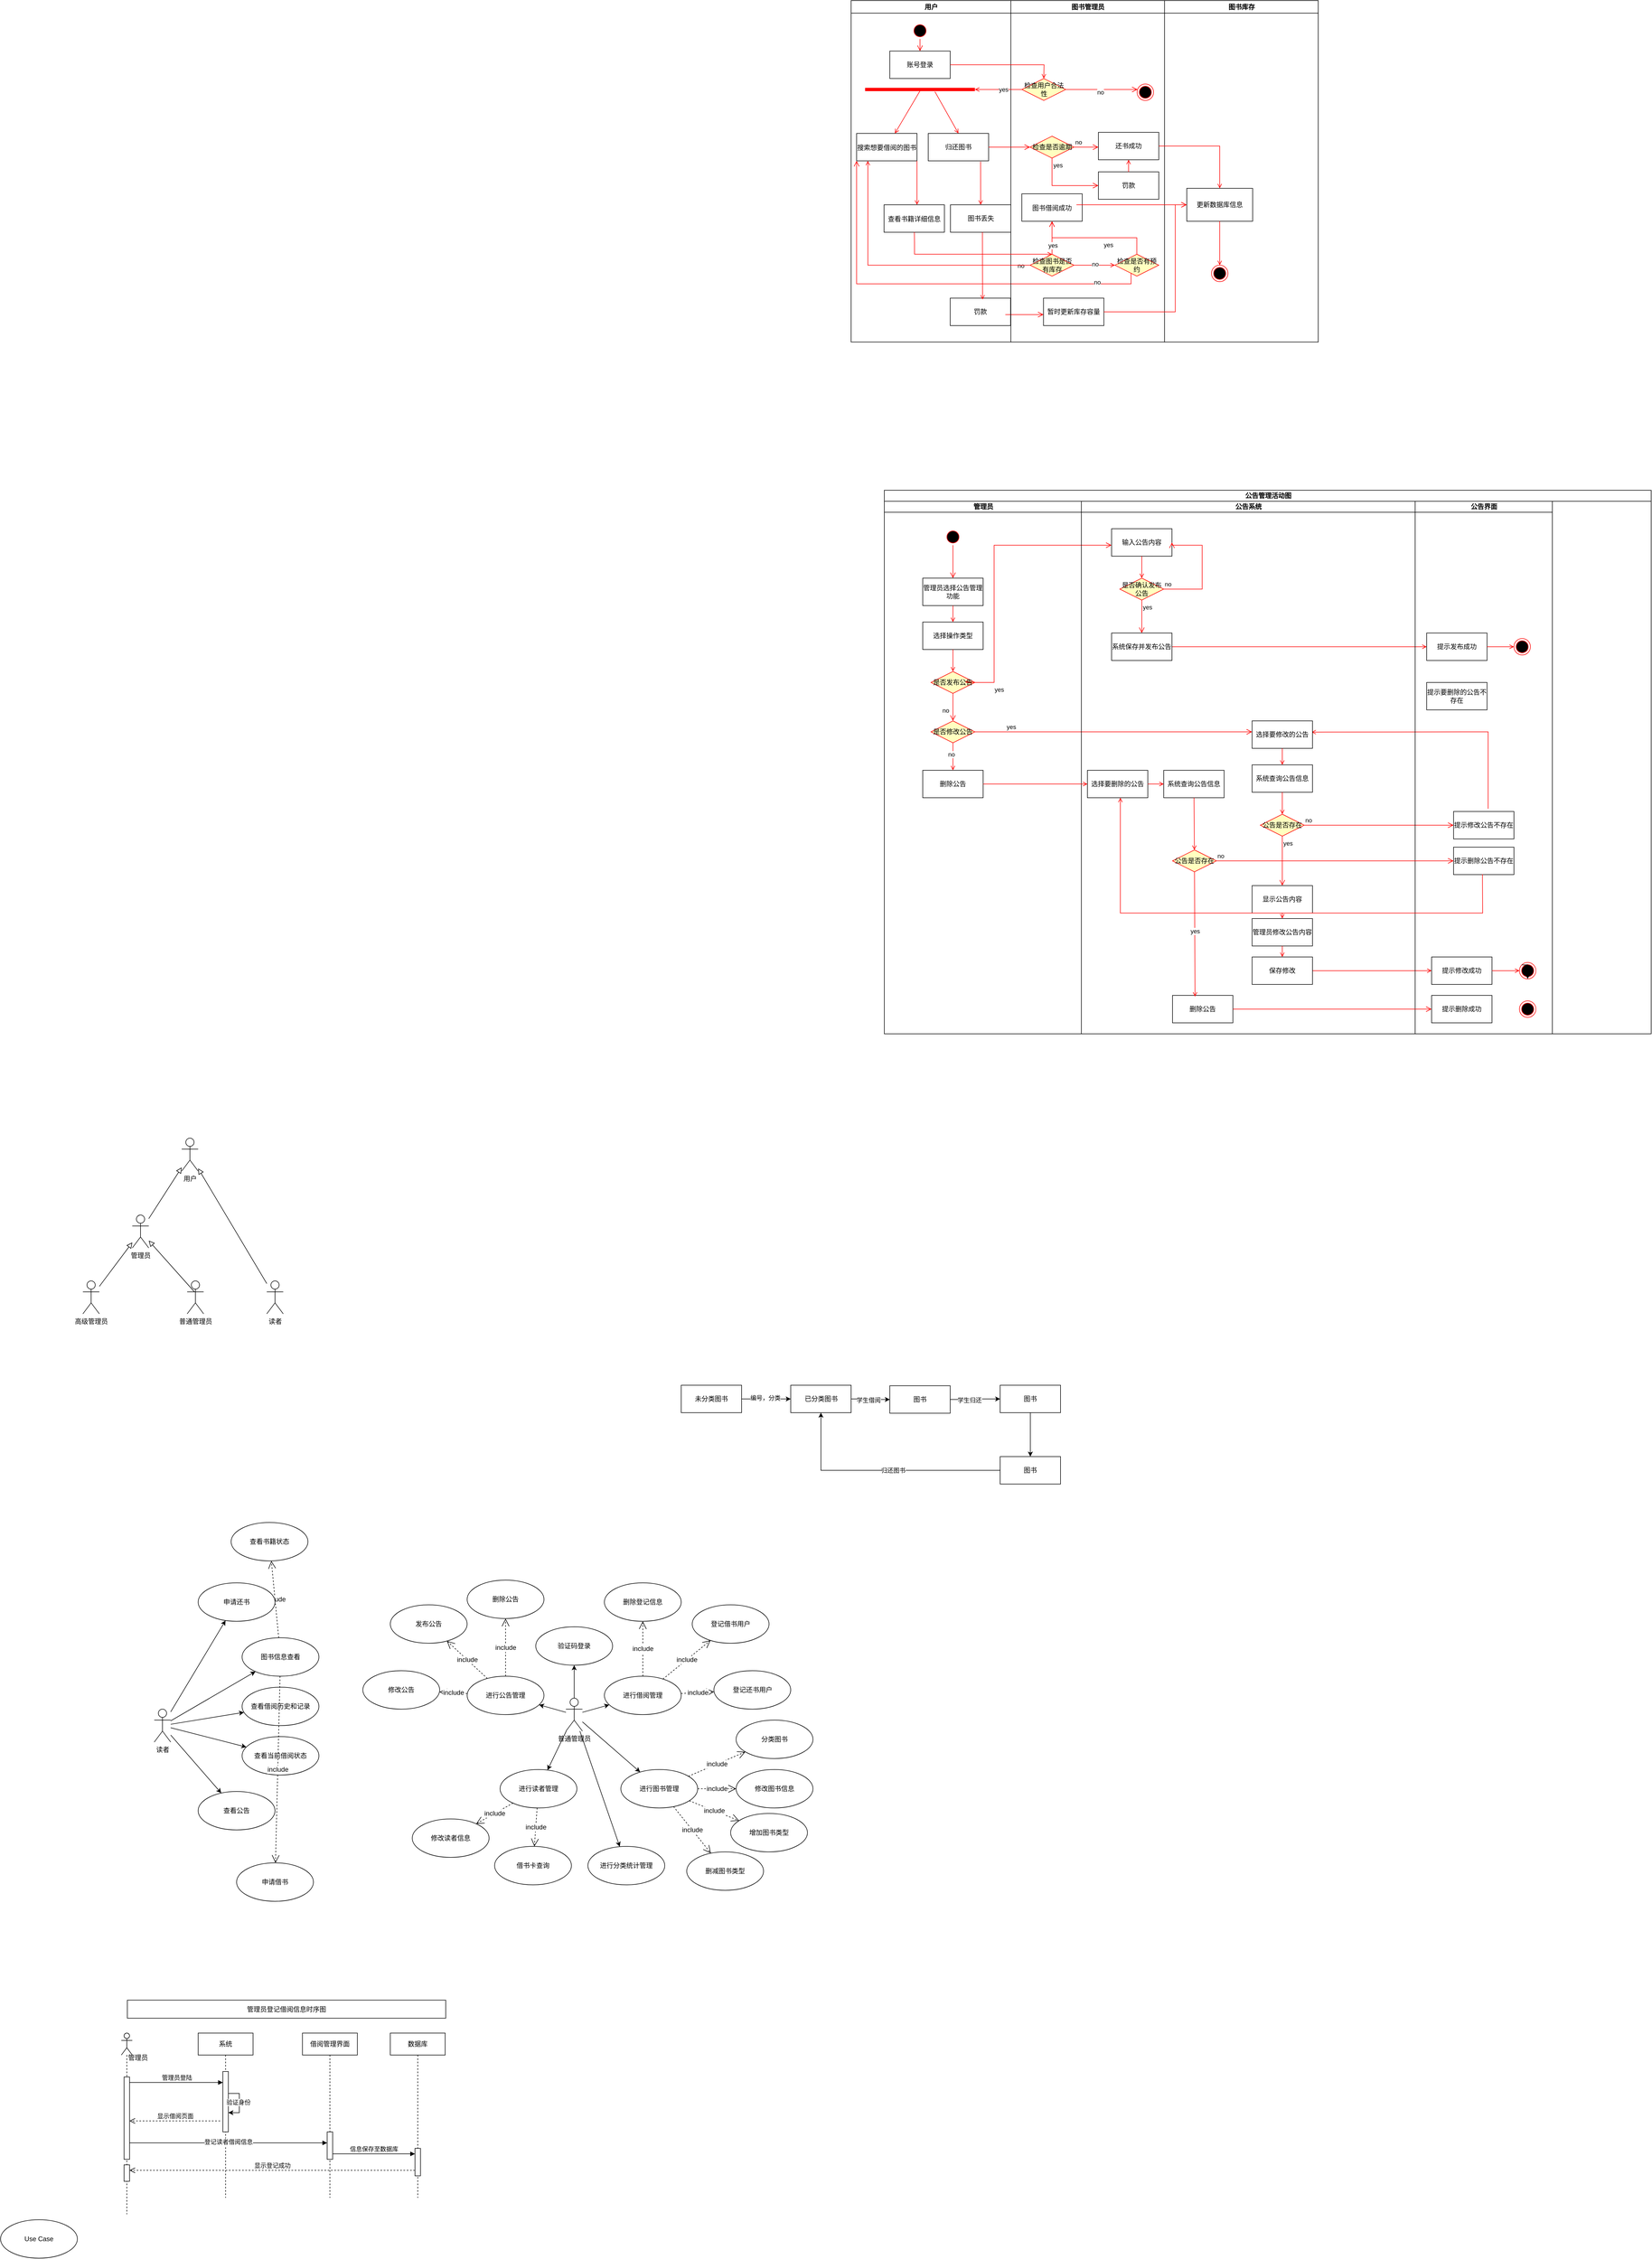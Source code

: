 <mxfile version="24.6.5" type="github">
  <diagram name="Page-1" id="e7e014a7-5840-1c2e-5031-d8a46d1fe8dd">
    <mxGraphModel dx="3511" dy="485" grid="1" gridSize="10" guides="1" tooltips="1" connect="1" arrows="1" fold="1" page="1" pageScale="1" pageWidth="1169" pageHeight="826" background="none" math="0" shadow="0">
      <root>
        <mxCell id="0" />
        <mxCell id="1" parent="0" />
        <mxCell id="2" value="用户" style="swimlane;whiteSpace=wrap" parent="1" vertex="1">
          <mxGeometry x="149.5" y="128" width="291" height="622" as="geometry">
            <mxRectangle x="149.5" y="128" width="60" height="30" as="alternateBounds" />
          </mxGeometry>
        </mxCell>
        <mxCell id="5" value="" style="ellipse;shape=startState;fillColor=#000000;strokeColor=#ff0000;" parent="2" vertex="1">
          <mxGeometry x="110.5" y="40" width="30" height="30" as="geometry" />
        </mxCell>
        <mxCell id="6" value="" style="edgeStyle=elbowEdgeStyle;elbow=horizontal;verticalAlign=bottom;endArrow=open;endSize=8;strokeColor=#FF0000;endFill=1;rounded=0" parent="2" source="5" target="nalj-dTuTIOCfNOfGDKo-48" edge="1">
          <mxGeometry x="100" y="40" as="geometry">
            <mxPoint x="115" y="110" as="targetPoint" />
          </mxGeometry>
        </mxCell>
        <mxCell id="7" value="搜索想要借阅的图书" style="" parent="2" vertex="1">
          <mxGeometry x="10" y="242" width="110" height="50" as="geometry" />
        </mxCell>
        <mxCell id="8" value="查看书籍详细信息" style="" parent="2" vertex="1">
          <mxGeometry x="60" y="372" width="110" height="50" as="geometry" />
        </mxCell>
        <mxCell id="9" value="" style="endArrow=open;strokeColor=#FF0000;endFill=1;rounded=0;exitX=1;exitY=1;exitDx=0;exitDy=0;" parent="2" source="7" edge="1">
          <mxGeometry relative="1" as="geometry">
            <mxPoint x="120" y="372" as="targetPoint" />
          </mxGeometry>
        </mxCell>
        <mxCell id="nalj-dTuTIOCfNOfGDKo-48" value="账号登录" style="html=1;whiteSpace=wrap;" parent="2" vertex="1">
          <mxGeometry x="70.5" y="92" width="110" height="50" as="geometry" />
        </mxCell>
        <mxCell id="nalj-dTuTIOCfNOfGDKo-85" value="归还图书" style="html=1;whiteSpace=wrap;" parent="2" vertex="1">
          <mxGeometry x="140.5" y="242" width="110" height="50" as="geometry" />
        </mxCell>
        <mxCell id="nalj-dTuTIOCfNOfGDKo-81" value="" style="shape=line;html=1;strokeWidth=6;strokeColor=#ff0000;" parent="2" vertex="1">
          <mxGeometry x="25.5" y="157" width="200" height="10" as="geometry" />
        </mxCell>
        <mxCell id="nalj-dTuTIOCfNOfGDKo-63" value="" style="endArrow=open;strokeColor=#FF0000;endFill=1;rounded=0;exitX=0;exitY=0.5;exitDx=0;exitDy=0;" parent="2" source="nalj-dTuTIOCfNOfGDKo-81" target="7" edge="1">
          <mxGeometry relative="1" as="geometry">
            <mxPoint x="130" y="222" as="sourcePoint" />
            <mxPoint x="127" y="182" as="targetPoint" />
            <Array as="points">
              <mxPoint x="127" y="162" />
            </Array>
          </mxGeometry>
        </mxCell>
        <mxCell id="nalj-dTuTIOCfNOfGDKo-86" value="" style="endArrow=open;strokeColor=#FF0000;endFill=1;rounded=0;exitX=0.636;exitY=0.9;exitDx=0;exitDy=0;exitPerimeter=0;entryX=0.5;entryY=0;entryDx=0;entryDy=0;" parent="2" source="nalj-dTuTIOCfNOfGDKo-81" target="nalj-dTuTIOCfNOfGDKo-85" edge="1">
          <mxGeometry relative="1" as="geometry">
            <mxPoint x="150" y="182" as="sourcePoint" />
            <mxPoint x="204" y="262" as="targetPoint" />
            <Array as="points" />
          </mxGeometry>
        </mxCell>
        <mxCell id="nalj-dTuTIOCfNOfGDKo-75" value="no" style="edgeStyle=orthogonalEdgeStyle;html=1;align=left;verticalAlign=bottom;endArrow=open;endSize=8;strokeColor=#ff0000;rounded=0;exitX=0.5;exitY=1;exitDx=0;exitDy=0;entryX=0;entryY=1;entryDx=0;entryDy=0;" parent="2" target="7" edge="1">
          <mxGeometry x="-0.72" y="6" relative="1" as="geometry">
            <mxPoint x="10" y="262" as="targetPoint" />
            <mxPoint x="510" y="479" as="sourcePoint" />
            <Array as="points">
              <mxPoint x="510" y="516" />
              <mxPoint x="10" y="516" />
            </Array>
            <mxPoint as="offset" />
          </mxGeometry>
        </mxCell>
        <mxCell id="nalj-dTuTIOCfNOfGDKo-99" value="图书丢失" style="html=1;whiteSpace=wrap;" parent="2" vertex="1">
          <mxGeometry x="181" y="372" width="110" height="50" as="geometry" />
        </mxCell>
        <mxCell id="nalj-dTuTIOCfNOfGDKo-100" value="" style="endArrow=open;strokeColor=#FF0000;endFill=1;rounded=0;entryX=0.5;entryY=0;entryDx=0;entryDy=0;exitX=0.867;exitY=1.024;exitDx=0;exitDy=0;exitPerimeter=0;" parent="2" source="nalj-dTuTIOCfNOfGDKo-85" target="nalj-dTuTIOCfNOfGDKo-99" edge="1">
          <mxGeometry relative="1" as="geometry">
            <mxPoint x="230" y="292" as="sourcePoint" />
            <mxPoint x="411" y="282" as="targetPoint" />
          </mxGeometry>
        </mxCell>
        <mxCell id="nalj-dTuTIOCfNOfGDKo-101" value="罚款" style="html=1;whiteSpace=wrap;" parent="2" vertex="1">
          <mxGeometry x="180.5" y="542" width="110" height="50" as="geometry" />
        </mxCell>
        <mxCell id="nalj-dTuTIOCfNOfGDKo-102" value="" style="endArrow=open;strokeColor=#FF0000;endFill=1;rounded=0;exitX=0.646;exitY=0.965;exitDx=0;exitDy=0;exitPerimeter=0;entryX=0.536;entryY=0.051;entryDx=0;entryDy=0;entryPerimeter=0;" parent="2" target="nalj-dTuTIOCfNOfGDKo-101" edge="1">
          <mxGeometry relative="1" as="geometry">
            <mxPoint x="239.2" y="422" as="sourcePoint" />
            <mxPoint x="239" y="520" as="targetPoint" />
          </mxGeometry>
        </mxCell>
        <mxCell id="nalj-dTuTIOCfNOfGDKo-105" value="" style="edgeStyle=elbowEdgeStyle;elbow=horizontal;verticalAlign=bottom;endArrow=open;endSize=8;strokeColor=#FF0000;endFill=1;rounded=0" parent="2" edge="1">
          <mxGeometry x="-1914.5" y="-659" as="geometry">
            <mxPoint x="350.5" y="572" as="targetPoint" />
            <mxPoint x="290.5" y="572" as="sourcePoint" />
            <Array as="points">
              <mxPoint x="281" y="572" />
            </Array>
          </mxGeometry>
        </mxCell>
        <mxCell id="3" value="图书管理员" style="swimlane;whiteSpace=wrap" parent="1" vertex="1">
          <mxGeometry x="440.5" y="128" width="280" height="622" as="geometry" />
        </mxCell>
        <mxCell id="18" value="图书借阅成功" style="" parent="3" vertex="1">
          <mxGeometry x="20" y="352" width="110" height="50" as="geometry" />
        </mxCell>
        <mxCell id="nalj-dTuTIOCfNOfGDKo-41" value="检查图书是否有库存" style="rhombus;whiteSpace=wrap;html=1;fontColor=#000000;fillColor=#ffffc0;strokeColor=#ff0000;" parent="3" vertex="1">
          <mxGeometry x="35" y="462" width="80" height="40" as="geometry" />
        </mxCell>
        <mxCell id="nalj-dTuTIOCfNOfGDKo-42" value="no" style="edgeStyle=orthogonalEdgeStyle;html=1;align=left;verticalAlign=bottom;endArrow=open;endSize=8;strokeColor=#ff0000;rounded=0;" parent="3" source="nalj-dTuTIOCfNOfGDKo-41" target="18" edge="1">
          <mxGeometry x="-1" y="72" relative="1" as="geometry">
            <mxPoint x="-39" y="360" as="targetPoint" />
            <Array as="points" />
            <mxPoint x="7" y="30" as="offset" />
          </mxGeometry>
        </mxCell>
        <mxCell id="nalj-dTuTIOCfNOfGDKo-68" value="yes" style="edgeLabel;html=1;align=center;verticalAlign=middle;resizable=0;points=[];" parent="nalj-dTuTIOCfNOfGDKo-42" vertex="1" connectable="0">
          <mxGeometry x="-0.454" y="-1" relative="1" as="geometry">
            <mxPoint as="offset" />
          </mxGeometry>
        </mxCell>
        <mxCell id="nalj-dTuTIOCfNOfGDKo-58" value="" style="ellipse;html=1;shape=endState;fillColor=#000000;strokeColor=#ff0000;" parent="3" vertex="1">
          <mxGeometry x="230" y="152" width="30" height="30" as="geometry" />
        </mxCell>
        <mxCell id="nalj-dTuTIOCfNOfGDKo-55" value="检查用户合法性" style="rhombus;whiteSpace=wrap;html=1;fontColor=#000000;fillColor=#ffffc0;strokeColor=#ff0000;" parent="3" vertex="1">
          <mxGeometry x="20" y="142" width="80" height="40" as="geometry" />
        </mxCell>
        <mxCell id="nalj-dTuTIOCfNOfGDKo-56" value="no" style="edgeStyle=orthogonalEdgeStyle;html=1;align=left;verticalAlign=bottom;endArrow=open;endSize=8;strokeColor=#ff0000;rounded=0;exitX=1;exitY=0.5;exitDx=0;exitDy=0;" parent="3" source="nalj-dTuTIOCfNOfGDKo-55" target="nalj-dTuTIOCfNOfGDKo-58" edge="1">
          <mxGeometry x="-0.048" y="-7" relative="1" as="geometry">
            <mxPoint x="-230.5" y="199.75" as="targetPoint" />
            <mxPoint x="159.5" y="142" as="sourcePoint" />
            <Array as="points">
              <mxPoint x="245" y="162" />
            </Array>
            <mxPoint x="-7" y="7" as="offset" />
          </mxGeometry>
        </mxCell>
        <mxCell id="nalj-dTuTIOCfNOfGDKo-74" value="检查是否有预约" style="rhombus;whiteSpace=wrap;html=1;fontColor=#000000;fillColor=#ffffc0;strokeColor=#ff0000;" parent="3" vertex="1">
          <mxGeometry x="189.5" y="462" width="80" height="40" as="geometry" />
        </mxCell>
        <mxCell id="nalj-dTuTIOCfNOfGDKo-76" value="yes" style="edgeStyle=orthogonalEdgeStyle;html=1;align=left;verticalAlign=top;endArrow=open;endSize=8;strokeColor=#ff0000;rounded=0;exitX=0.5;exitY=0;exitDx=0;exitDy=0;" parent="3" source="nalj-dTuTIOCfNOfGDKo-74" target="18" edge="1">
          <mxGeometry x="-0.132" relative="1" as="geometry">
            <mxPoint x="229.5" y="582" as="targetPoint" />
            <mxPoint x="229.5" y="522" as="sourcePoint" />
            <mxPoint x="1" as="offset" />
          </mxGeometry>
        </mxCell>
        <mxCell id="nalj-dTuTIOCfNOfGDKo-73" value="" style="endArrow=open;strokeColor=#FF0000;endFill=1;rounded=0;exitX=1;exitY=0.5;exitDx=0;exitDy=0;entryX=0;entryY=0.5;entryDx=0;entryDy=0;" parent="3" source="nalj-dTuTIOCfNOfGDKo-41" target="nalj-dTuTIOCfNOfGDKo-74" edge="1">
          <mxGeometry relative="1" as="geometry">
            <mxPoint x="180" y="282" as="sourcePoint" />
            <mxPoint x="189.5" y="502" as="targetPoint" />
          </mxGeometry>
        </mxCell>
        <mxCell id="nalj-dTuTIOCfNOfGDKo-78" value="no" style="edgeLabel;html=1;align=center;verticalAlign=middle;resizable=0;points=[];" parent="nalj-dTuTIOCfNOfGDKo-73" vertex="1" connectable="0">
          <mxGeometry x="0.034" y="2" relative="1" as="geometry">
            <mxPoint as="offset" />
          </mxGeometry>
        </mxCell>
        <mxCell id="nalj-dTuTIOCfNOfGDKo-88" value="检查是否逾期" style="rhombus;whiteSpace=wrap;html=1;fontColor=#000000;fillColor=#ffffc0;strokeColor=#ff0000;" parent="3" vertex="1">
          <mxGeometry x="35" y="247" width="80" height="40" as="geometry" />
        </mxCell>
        <mxCell id="nalj-dTuTIOCfNOfGDKo-91" value="还书成功" style="html=1;whiteSpace=wrap;" parent="3" vertex="1">
          <mxGeometry x="159.5" y="240" width="110" height="50" as="geometry" />
        </mxCell>
        <mxCell id="nalj-dTuTIOCfNOfGDKo-89" value="no" style="edgeStyle=orthogonalEdgeStyle;html=1;align=left;verticalAlign=bottom;endArrow=open;endSize=8;strokeColor=#ff0000;rounded=0;" parent="3" source="nalj-dTuTIOCfNOfGDKo-88" target="nalj-dTuTIOCfNOfGDKo-91" edge="1">
          <mxGeometry x="-1" relative="1" as="geometry">
            <mxPoint x="269.5" y="272" as="targetPoint" />
            <Array as="points">
              <mxPoint x="249.5" y="265" />
              <mxPoint x="249.5" y="265" />
            </Array>
          </mxGeometry>
        </mxCell>
        <mxCell id="nalj-dTuTIOCfNOfGDKo-95" value="罚款" style="html=1;whiteSpace=wrap;" parent="3" vertex="1">
          <mxGeometry x="159.5" y="312" width="110" height="50" as="geometry" />
        </mxCell>
        <mxCell id="nalj-dTuTIOCfNOfGDKo-90" value="yes" style="edgeStyle=orthogonalEdgeStyle;html=1;align=left;verticalAlign=top;endArrow=open;endSize=8;strokeColor=#ff0000;rounded=0;entryX=0;entryY=0.5;entryDx=0;entryDy=0;" parent="3" source="nalj-dTuTIOCfNOfGDKo-88" target="nalj-dTuTIOCfNOfGDKo-95" edge="1">
          <mxGeometry x="-1" relative="1" as="geometry">
            <mxPoint x="-30.5" y="332" as="targetPoint" />
            <Array as="points">
              <mxPoint x="75" y="337" />
            </Array>
          </mxGeometry>
        </mxCell>
        <mxCell id="nalj-dTuTIOCfNOfGDKo-98" value="" style="endArrow=open;strokeColor=#FF0000;endFill=1;rounded=0;exitX=0.5;exitY=0;exitDx=0;exitDy=0;" parent="3" source="nalj-dTuTIOCfNOfGDKo-95" target="nalj-dTuTIOCfNOfGDKo-91" edge="1">
          <mxGeometry relative="1" as="geometry">
            <mxPoint x="-400" y="162" as="sourcePoint" />
            <mxPoint x="-400" y="210" as="targetPoint" />
          </mxGeometry>
        </mxCell>
        <mxCell id="nalj-dTuTIOCfNOfGDKo-104" value="暂时更新库存容量" style="html=1;whiteSpace=wrap;" parent="3" vertex="1">
          <mxGeometry x="59.5" y="542" width="110" height="50" as="geometry" />
        </mxCell>
        <mxCell id="4" value="图书库存" style="swimlane;whiteSpace=wrap" parent="1" vertex="1">
          <mxGeometry x="720.5" y="128" width="280" height="622" as="geometry" />
        </mxCell>
        <mxCell id="38" value="" style="ellipse;shape=endState;fillColor=#000000;strokeColor=#ff0000" parent="4" vertex="1">
          <mxGeometry x="85.5" y="482" width="30" height="30" as="geometry" />
        </mxCell>
        <mxCell id="nalj-dTuTIOCfNOfGDKo-70" value="更新数据库信息" style="rounded=0;whiteSpace=wrap;html=1;" parent="4" vertex="1">
          <mxGeometry x="40.5" y="342" width="120" height="60" as="geometry" />
        </mxCell>
        <mxCell id="nalj-dTuTIOCfNOfGDKo-72" value="" style="endArrow=open;strokeColor=#FF0000;endFill=1;rounded=0;exitX=0.5;exitY=1;exitDx=0;exitDy=0;" parent="4" source="nalj-dTuTIOCfNOfGDKo-70" target="38" edge="1">
          <mxGeometry relative="1" as="geometry">
            <mxPoint x="-104" y="282" as="sourcePoint" />
            <mxPoint x="-104" y="330" as="targetPoint" />
            <Array as="points" />
          </mxGeometry>
        </mxCell>
        <mxCell id="11" value="" style="endArrow=open;strokeColor=#FF0000;endFill=1;rounded=0;entryX=0.5;entryY=0;entryDx=0;entryDy=0;" parent="1" source="8" target="nalj-dTuTIOCfNOfGDKo-41" edge="1">
          <mxGeometry relative="1" as="geometry">
            <mxPoint x="272.583" y="438" as="targetPoint" />
            <Array as="points">
              <mxPoint x="265" y="570" />
              <mxPoint x="265" y="580" />
              <mxPoint x="265" y="590" />
            </Array>
          </mxGeometry>
        </mxCell>
        <mxCell id="12" value="" style="edgeStyle=elbowEdgeStyle;elbow=horizontal;strokeColor=#FF0000;endArrow=open;endFill=1;rounded=0;exitX=0;exitY=0.5;exitDx=0;exitDy=0;" parent="1" source="nalj-dTuTIOCfNOfGDKo-41" target="7" edge="1">
          <mxGeometry width="100" height="100" relative="1" as="geometry">
            <mxPoint x="220.5" y="463" as="sourcePoint" />
            <mxPoint x="410" y="318" as="targetPoint" />
            <Array as="points">
              <mxPoint x="180" y="378" />
            </Array>
          </mxGeometry>
        </mxCell>
        <mxCell id="nalj-dTuTIOCfNOfGDKo-59" value="" style="endArrow=open;strokeColor=#FF0000;endFill=1;rounded=0;entryX=0.5;entryY=0;entryDx=0;entryDy=0;exitX=1;exitY=0.5;exitDx=0;exitDy=0;" parent="1" source="nalj-dTuTIOCfNOfGDKo-48" target="nalj-dTuTIOCfNOfGDKo-55" edge="1">
          <mxGeometry relative="1" as="geometry">
            <mxPoint x="276" y="270" as="sourcePoint" />
            <mxPoint x="276.5" y="300" as="targetPoint" />
            <Array as="points">
              <mxPoint x="501" y="245" />
            </Array>
          </mxGeometry>
        </mxCell>
        <mxCell id="nalj-dTuTIOCfNOfGDKo-71" value="" style="endArrow=open;strokeColor=#FF0000;endFill=1;rounded=0;entryX=0;entryY=0.5;entryDx=0;entryDy=0;exitX=0.905;exitY=0.4;exitDx=0;exitDy=0;exitPerimeter=0;" parent="1" source="18" target="nalj-dTuTIOCfNOfGDKo-70" edge="1">
          <mxGeometry relative="1" as="geometry">
            <mxPoint x="620.5" y="410" as="sourcePoint" />
            <mxPoint x="620.5" y="458" as="targetPoint" />
          </mxGeometry>
        </mxCell>
        <mxCell id="nalj-dTuTIOCfNOfGDKo-83" value="" style="endArrow=open;strokeColor=#FF0000;endFill=1;rounded=0;exitX=0;exitY=0.5;exitDx=0;exitDy=0;" parent="1" source="nalj-dTuTIOCfNOfGDKo-55" target="nalj-dTuTIOCfNOfGDKo-81" edge="1">
          <mxGeometry relative="1" as="geometry">
            <mxPoint x="461" y="290" as="sourcePoint" />
            <mxPoint x="257" y="330" as="targetPoint" />
            <Array as="points" />
          </mxGeometry>
        </mxCell>
        <mxCell id="nalj-dTuTIOCfNOfGDKo-84" value="yes" style="edgeLabel;html=1;align=center;verticalAlign=middle;resizable=0;points=[];" parent="nalj-dTuTIOCfNOfGDKo-83" vertex="1" connectable="0">
          <mxGeometry x="-0.216" relative="1" as="geometry">
            <mxPoint as="offset" />
          </mxGeometry>
        </mxCell>
        <mxCell id="nalj-dTuTIOCfNOfGDKo-93" value="" style="endArrow=open;strokeColor=#FF0000;endFill=1;rounded=0;entryX=0.5;entryY=0;entryDx=0;entryDy=0;exitX=1;exitY=0.5;exitDx=0;exitDy=0;" parent="1" source="nalj-dTuTIOCfNOfGDKo-91" target="nalj-dTuTIOCfNOfGDKo-70" edge="1">
          <mxGeometry relative="1" as="geometry">
            <mxPoint x="710" y="388" as="sourcePoint" />
            <mxPoint x="880" y="413" as="targetPoint" />
            <Array as="points">
              <mxPoint x="821" y="393" />
            </Array>
          </mxGeometry>
        </mxCell>
        <mxCell id="nalj-dTuTIOCfNOfGDKo-94" value="" style="edgeStyle=elbowEdgeStyle;elbow=horizontal;verticalAlign=bottom;endArrow=open;endSize=8;strokeColor=#FF0000;endFill=1;rounded=0;exitX=1;exitY=0.5;exitDx=0;exitDy=0;entryX=0;entryY=0.5;entryDx=0;entryDy=0;" parent="1" source="nalj-dTuTIOCfNOfGDKo-85" target="nalj-dTuTIOCfNOfGDKo-88" edge="1">
          <mxGeometry x="-205" y="-143" as="geometry">
            <mxPoint x="475.5" y="385" as="targetPoint" />
            <mxPoint x="410" y="380" as="sourcePoint" />
            <Array as="points" />
          </mxGeometry>
        </mxCell>
        <mxCell id="nalj-dTuTIOCfNOfGDKo-107" value="" style="edgeStyle=elbowEdgeStyle;elbow=horizontal;verticalAlign=bottom;endArrow=open;endSize=8;strokeColor=#FF0000;endFill=1;rounded=0;exitX=1;exitY=0.5;exitDx=0;exitDy=0;" parent="1" source="nalj-dTuTIOCfNOfGDKo-104" target="nalj-dTuTIOCfNOfGDKo-70" edge="1">
          <mxGeometry x="-1765" y="-531" as="geometry">
            <mxPoint x="530" y="530" as="targetPoint" />
            <mxPoint x="450" y="530" as="sourcePoint" />
            <Array as="points">
              <mxPoint x="740" y="600" />
            </Array>
          </mxGeometry>
        </mxCell>
        <mxCell id="nalj-dTuTIOCfNOfGDKo-108" value="" style="text;strokeColor=none;fillColor=none;align=left;verticalAlign=middle;spacingTop=-1;spacingLeft=4;spacingRight=4;rotatable=0;labelPosition=right;points=[];portConstraint=eastwest;" parent="1" vertex="1">
          <mxGeometry x="-300" y="1030" width="20" height="14" as="geometry" />
        </mxCell>
        <mxCell id="nalj-dTuTIOCfNOfGDKo-119" value="公告管理活动图" style="swimlane;html=1;childLayout=stackLayout;startSize=20;rounded=0;shadow=0;comic=0;labelBackgroundColor=none;strokeWidth=1;fontFamily=Verdana;fontSize=12;align=center;" parent="1" vertex="1">
          <mxGeometry x="210" y="1020" width="1397" height="990" as="geometry" />
        </mxCell>
        <mxCell id="nalj-dTuTIOCfNOfGDKo-120" value="管理员" style="swimlane;html=1;startSize=20;" parent="nalj-dTuTIOCfNOfGDKo-119" vertex="1">
          <mxGeometry y="20" width="359" height="970" as="geometry" />
        </mxCell>
        <mxCell id="nalj-dTuTIOCfNOfGDKo-181" value="" style="ellipse;html=1;shape=startState;fillColor=#000000;strokeColor=#ff0000;" parent="nalj-dTuTIOCfNOfGDKo-120" vertex="1">
          <mxGeometry x="110" y="50" width="30" height="30" as="geometry" />
        </mxCell>
        <mxCell id="nalj-dTuTIOCfNOfGDKo-182" value="" style="edgeStyle=orthogonalEdgeStyle;html=1;verticalAlign=bottom;endArrow=open;endSize=8;strokeColor=#ff0000;rounded=0;" parent="nalj-dTuTIOCfNOfGDKo-120" source="nalj-dTuTIOCfNOfGDKo-181" edge="1">
          <mxGeometry relative="1" as="geometry">
            <mxPoint x="125" y="140" as="targetPoint" />
          </mxGeometry>
        </mxCell>
        <mxCell id="nalj-dTuTIOCfNOfGDKo-183" value="管理员选择公告管理功能" style="html=1;whiteSpace=wrap;" parent="nalj-dTuTIOCfNOfGDKo-120" vertex="1">
          <mxGeometry x="70" y="140" width="110" height="50" as="geometry" />
        </mxCell>
        <mxCell id="nalj-dTuTIOCfNOfGDKo-184" value="选择操作类型" style="html=1;whiteSpace=wrap;" parent="nalj-dTuTIOCfNOfGDKo-120" vertex="1">
          <mxGeometry x="70" y="220" width="110" height="50" as="geometry" />
        </mxCell>
        <mxCell id="nalj-dTuTIOCfNOfGDKo-185" value="" style="endArrow=open;strokeColor=#FF0000;endFill=1;rounded=0;" parent="nalj-dTuTIOCfNOfGDKo-120" source="nalj-dTuTIOCfNOfGDKo-183" target="nalj-dTuTIOCfNOfGDKo-184" edge="1">
          <mxGeometry relative="1" as="geometry">
            <mxPoint x="330.5" y="220" as="sourcePoint" />
            <mxPoint x="330.5" y="268" as="targetPoint" />
          </mxGeometry>
        </mxCell>
        <mxCell id="nalj-dTuTIOCfNOfGDKo-186" value="是否发布公告" style="rhombus;whiteSpace=wrap;html=1;fontColor=#000000;fillColor=#ffffc0;strokeColor=#ff0000;" parent="nalj-dTuTIOCfNOfGDKo-120" vertex="1">
          <mxGeometry x="85" y="310" width="80" height="40" as="geometry" />
        </mxCell>
        <mxCell id="nalj-dTuTIOCfNOfGDKo-189" value="" style="endArrow=open;strokeColor=#FF0000;endFill=1;rounded=0;" parent="nalj-dTuTIOCfNOfGDKo-120" source="nalj-dTuTIOCfNOfGDKo-184" target="nalj-dTuTIOCfNOfGDKo-186" edge="1">
          <mxGeometry relative="1" as="geometry">
            <mxPoint x="130" y="290" as="sourcePoint" />
            <mxPoint x="130" y="320" as="targetPoint" />
          </mxGeometry>
        </mxCell>
        <mxCell id="nalj-dTuTIOCfNOfGDKo-190" value="是否修改公告" style="rhombus;whiteSpace=wrap;html=1;fontColor=#000000;fillColor=#ffffc0;strokeColor=#ff0000;" parent="nalj-dTuTIOCfNOfGDKo-120" vertex="1">
          <mxGeometry x="85" y="400" width="80" height="40" as="geometry" />
        </mxCell>
        <mxCell id="nalj-dTuTIOCfNOfGDKo-187" value="no" style="edgeStyle=orthogonalEdgeStyle;html=1;align=left;verticalAlign=bottom;endArrow=open;endSize=8;strokeColor=#ff0000;rounded=0;" parent="nalj-dTuTIOCfNOfGDKo-120" source="nalj-dTuTIOCfNOfGDKo-186" target="nalj-dTuTIOCfNOfGDKo-190" edge="1">
          <mxGeometry x="0.6" y="-21" relative="1" as="geometry">
            <mxPoint x="261" y="330" as="targetPoint" />
            <mxPoint as="offset" />
          </mxGeometry>
        </mxCell>
        <mxCell id="nalj-dTuTIOCfNOfGDKo-228" value="删除公告" style="html=1;whiteSpace=wrap;" parent="nalj-dTuTIOCfNOfGDKo-120" vertex="1">
          <mxGeometry x="70" y="490" width="110" height="50" as="geometry" />
        </mxCell>
        <mxCell id="nalj-dTuTIOCfNOfGDKo-229" value="" style="endArrow=open;strokeColor=#FF0000;endFill=1;rounded=0;" parent="nalj-dTuTIOCfNOfGDKo-120" source="nalj-dTuTIOCfNOfGDKo-190" target="nalj-dTuTIOCfNOfGDKo-228" edge="1">
          <mxGeometry relative="1" as="geometry">
            <mxPoint x="40" y="430" as="sourcePoint" />
            <mxPoint x="40" y="460" as="targetPoint" />
          </mxGeometry>
        </mxCell>
        <mxCell id="nalj-dTuTIOCfNOfGDKo-230" value="no" style="edgeLabel;html=1;align=center;verticalAlign=middle;resizable=0;points=[];" parent="nalj-dTuTIOCfNOfGDKo-229" vertex="1" connectable="0">
          <mxGeometry x="-0.16" y="-3" relative="1" as="geometry">
            <mxPoint as="offset" />
          </mxGeometry>
        </mxCell>
        <mxCell id="nalj-dTuTIOCfNOfGDKo-188" value="yes" style="edgeStyle=orthogonalEdgeStyle;html=1;align=left;verticalAlign=top;endArrow=open;endSize=8;strokeColor=#ff0000;rounded=0;exitX=0.855;exitY=0.447;exitDx=0;exitDy=0;exitPerimeter=0;" parent="nalj-dTuTIOCfNOfGDKo-119" source="nalj-dTuTIOCfNOfGDKo-186" target="nalj-dTuTIOCfNOfGDKo-193" edge="1">
          <mxGeometry x="-0.783" relative="1" as="geometry">
            <mxPoint x="360" y="190" as="targetPoint" />
            <Array as="points">
              <mxPoint x="149" y="350" />
              <mxPoint x="200" y="350" />
              <mxPoint x="200" y="100" />
            </Array>
            <mxPoint as="offset" />
          </mxGeometry>
        </mxCell>
        <mxCell id="nalj-dTuTIOCfNOfGDKo-191" value="yes" style="edgeStyle=orthogonalEdgeStyle;html=1;align=left;verticalAlign=bottom;endArrow=open;endSize=8;strokeColor=#ff0000;rounded=0;" parent="nalj-dTuTIOCfNOfGDKo-119" source="nalj-dTuTIOCfNOfGDKo-190" target="nalj-dTuTIOCfNOfGDKo-205" edge="1">
          <mxGeometry x="-0.781" relative="1" as="geometry">
            <mxPoint x="450" y="350" as="targetPoint" />
            <Array as="points">
              <mxPoint x="270" y="440" />
              <mxPoint x="270" y="440" />
            </Array>
            <mxPoint as="offset" />
          </mxGeometry>
        </mxCell>
        <mxCell id="nalj-dTuTIOCfNOfGDKo-201" value="" style="endArrow=open;strokeColor=#FF0000;endFill=1;rounded=0;" parent="nalj-dTuTIOCfNOfGDKo-119" source="nalj-dTuTIOCfNOfGDKo-199" target="nalj-dTuTIOCfNOfGDKo-200" edge="1">
          <mxGeometry relative="1" as="geometry">
            <mxPoint x="590.5" y="340" as="sourcePoint" />
            <mxPoint x="590.5" y="388" as="targetPoint" />
          </mxGeometry>
        </mxCell>
        <mxCell id="nalj-dTuTIOCfNOfGDKo-215" value="" style="endArrow=open;strokeColor=#FF0000;endFill=1;rounded=0;entryX=0.983;entryY=0.409;entryDx=0;entryDy=0;entryPerimeter=0;" parent="nalj-dTuTIOCfNOfGDKo-119" target="nalj-dTuTIOCfNOfGDKo-205" edge="1">
          <mxGeometry relative="1" as="geometry">
            <mxPoint x="1100" y="580" as="sourcePoint" />
            <mxPoint x="590" y="480" as="targetPoint" />
            <Array as="points">
              <mxPoint x="1100" y="440" />
            </Array>
          </mxGeometry>
        </mxCell>
        <mxCell id="nalj-dTuTIOCfNOfGDKo-208" value="no" style="edgeStyle=orthogonalEdgeStyle;html=1;align=left;verticalAlign=bottom;endArrow=open;endSize=8;strokeColor=#ff0000;rounded=0;" parent="nalj-dTuTIOCfNOfGDKo-119" source="nalj-dTuTIOCfNOfGDKo-207" target="nalj-dTuTIOCfNOfGDKo-214" edge="1">
          <mxGeometry x="-1" relative="1" as="geometry">
            <mxPoint x="511" y="610" as="targetPoint" />
          </mxGeometry>
        </mxCell>
        <mxCell id="nalj-dTuTIOCfNOfGDKo-223" value="" style="endArrow=open;strokeColor=#FF0000;endFill=1;rounded=0;" parent="nalj-dTuTIOCfNOfGDKo-119" source="nalj-dTuTIOCfNOfGDKo-219" target="nalj-dTuTIOCfNOfGDKo-220" edge="1">
          <mxGeometry relative="1" as="geometry">
            <mxPoint x="460" y="960" as="sourcePoint" />
            <mxPoint x="460" y="990" as="targetPoint" />
          </mxGeometry>
        </mxCell>
        <mxCell id="nalj-dTuTIOCfNOfGDKo-129" value="公告系统" style="swimlane;html=1;startSize=20;" parent="nalj-dTuTIOCfNOfGDKo-119" vertex="1">
          <mxGeometry x="359" y="20" width="608" height="970" as="geometry" />
        </mxCell>
        <mxCell id="nalj-dTuTIOCfNOfGDKo-193" value="输入公告内容" style="html=1;whiteSpace=wrap;" parent="nalj-dTuTIOCfNOfGDKo-129" vertex="1">
          <mxGeometry x="55" y="50" width="110" height="50" as="geometry" />
        </mxCell>
        <mxCell id="nalj-dTuTIOCfNOfGDKo-195" value="是否确认发布公告" style="rhombus;whiteSpace=wrap;html=1;fontColor=#000000;fillColor=#ffffc0;strokeColor=#ff0000;" parent="nalj-dTuTIOCfNOfGDKo-129" vertex="1">
          <mxGeometry x="70" y="140" width="80" height="40" as="geometry" />
        </mxCell>
        <mxCell id="nalj-dTuTIOCfNOfGDKo-196" value="no" style="edgeStyle=orthogonalEdgeStyle;html=1;align=left;verticalAlign=bottom;endArrow=open;endSize=8;strokeColor=#ff0000;rounded=0;entryX=1;entryY=0.5;entryDx=0;entryDy=0;exitX=1;exitY=0.5;exitDx=0;exitDy=0;" parent="nalj-dTuTIOCfNOfGDKo-129" source="nalj-dTuTIOCfNOfGDKo-195" target="nalj-dTuTIOCfNOfGDKo-193" edge="1">
          <mxGeometry x="-1" relative="1" as="geometry">
            <mxPoint x="250" y="240" as="targetPoint" />
            <Array as="points">
              <mxPoint x="220" y="160" />
              <mxPoint x="220" y="80" />
              <mxPoint x="165" y="80" />
            </Array>
          </mxGeometry>
        </mxCell>
        <mxCell id="nalj-dTuTIOCfNOfGDKo-197" value="yes" style="edgeStyle=orthogonalEdgeStyle;html=1;align=left;verticalAlign=top;endArrow=open;endSize=8;strokeColor=#ff0000;rounded=0;" parent="nalj-dTuTIOCfNOfGDKo-129" source="nalj-dTuTIOCfNOfGDKo-195" target="nalj-dTuTIOCfNOfGDKo-199" edge="1">
          <mxGeometry x="-1" relative="1" as="geometry">
            <mxPoint x="110" y="320" as="targetPoint" />
          </mxGeometry>
        </mxCell>
        <mxCell id="nalj-dTuTIOCfNOfGDKo-198" value="" style="endArrow=open;strokeColor=#FF0000;endFill=1;rounded=0;" parent="nalj-dTuTIOCfNOfGDKo-129" source="nalj-dTuTIOCfNOfGDKo-193" target="nalj-dTuTIOCfNOfGDKo-195" edge="1">
          <mxGeometry relative="1" as="geometry">
            <mxPoint x="320.5" y="160" as="sourcePoint" />
            <mxPoint x="320.5" y="208" as="targetPoint" />
          </mxGeometry>
        </mxCell>
        <mxCell id="nalj-dTuTIOCfNOfGDKo-199" value="系统保存并发布公告" style="html=1;whiteSpace=wrap;" parent="nalj-dTuTIOCfNOfGDKo-129" vertex="1">
          <mxGeometry x="55" y="240" width="110" height="50" as="geometry" />
        </mxCell>
        <mxCell id="nalj-dTuTIOCfNOfGDKo-205" value="选择要修改的公告" style="html=1;whiteSpace=wrap;" parent="nalj-dTuTIOCfNOfGDKo-129" vertex="1">
          <mxGeometry x="311" y="400" width="110" height="50" as="geometry" />
        </mxCell>
        <mxCell id="nalj-dTuTIOCfNOfGDKo-206" value="系统查询公告信息" style="html=1;whiteSpace=wrap;" parent="nalj-dTuTIOCfNOfGDKo-129" vertex="1">
          <mxGeometry x="311" y="480" width="110" height="50" as="geometry" />
        </mxCell>
        <mxCell id="nalj-dTuTIOCfNOfGDKo-207" value="公告是否存在" style="rhombus;whiteSpace=wrap;html=1;fontColor=#000000;fillColor=#ffffc0;strokeColor=#ff0000;" parent="nalj-dTuTIOCfNOfGDKo-129" vertex="1">
          <mxGeometry x="326" y="570" width="80" height="40" as="geometry" />
        </mxCell>
        <mxCell id="nalj-dTuTIOCfNOfGDKo-209" value="yes" style="edgeStyle=orthogonalEdgeStyle;html=1;align=left;verticalAlign=top;endArrow=open;endSize=8;strokeColor=#ff0000;rounded=0;" parent="nalj-dTuTIOCfNOfGDKo-129" source="nalj-dTuTIOCfNOfGDKo-207" target="nalj-dTuTIOCfNOfGDKo-216" edge="1">
          <mxGeometry x="-1" relative="1" as="geometry">
            <mxPoint x="110" y="680" as="targetPoint" />
            <Array as="points">
              <mxPoint x="366" y="690" />
              <mxPoint x="366" y="690" />
            </Array>
          </mxGeometry>
        </mxCell>
        <mxCell id="nalj-dTuTIOCfNOfGDKo-212" value="" style="endArrow=open;strokeColor=#FF0000;endFill=1;rounded=0;" parent="nalj-dTuTIOCfNOfGDKo-129" source="nalj-dTuTIOCfNOfGDKo-205" target="nalj-dTuTIOCfNOfGDKo-206" edge="1">
          <mxGeometry relative="1" as="geometry">
            <mxPoint x="200" y="460" as="sourcePoint" />
            <mxPoint x="200" y="490" as="targetPoint" />
          </mxGeometry>
        </mxCell>
        <mxCell id="nalj-dTuTIOCfNOfGDKo-213" value="" style="endArrow=open;strokeColor=#FF0000;endFill=1;rounded=0;" parent="nalj-dTuTIOCfNOfGDKo-129" source="nalj-dTuTIOCfNOfGDKo-206" target="nalj-dTuTIOCfNOfGDKo-207" edge="1">
          <mxGeometry relative="1" as="geometry">
            <mxPoint x="210" y="440" as="sourcePoint" />
            <mxPoint x="210" y="470" as="targetPoint" />
          </mxGeometry>
        </mxCell>
        <mxCell id="nalj-dTuTIOCfNOfGDKo-216" value="显示公告内容" style="html=1;whiteSpace=wrap;" parent="nalj-dTuTIOCfNOfGDKo-129" vertex="1">
          <mxGeometry x="311" y="700" width="110" height="50" as="geometry" />
        </mxCell>
        <mxCell id="nalj-dTuTIOCfNOfGDKo-217" value="管理员修改公告内容" style="html=1;whiteSpace=wrap;" parent="nalj-dTuTIOCfNOfGDKo-129" vertex="1">
          <mxGeometry x="311" y="760" width="110" height="50" as="geometry" />
        </mxCell>
        <mxCell id="nalj-dTuTIOCfNOfGDKo-218" value="" style="endArrow=open;strokeColor=#FF0000;endFill=1;rounded=0;" parent="nalj-dTuTIOCfNOfGDKo-129" source="nalj-dTuTIOCfNOfGDKo-216" target="nalj-dTuTIOCfNOfGDKo-217" edge="1">
          <mxGeometry relative="1" as="geometry">
            <mxPoint x="-110" y="710" as="sourcePoint" />
            <mxPoint x="-110" y="740" as="targetPoint" />
          </mxGeometry>
        </mxCell>
        <mxCell id="nalj-dTuTIOCfNOfGDKo-219" value="保存修改" style="html=1;whiteSpace=wrap;" parent="nalj-dTuTIOCfNOfGDKo-129" vertex="1">
          <mxGeometry x="311" y="830" width="110" height="50" as="geometry" />
        </mxCell>
        <mxCell id="nalj-dTuTIOCfNOfGDKo-222" value="" style="endArrow=open;strokeColor=#FF0000;endFill=1;rounded=0;" parent="nalj-dTuTIOCfNOfGDKo-129" source="nalj-dTuTIOCfNOfGDKo-217" target="nalj-dTuTIOCfNOfGDKo-219" edge="1">
          <mxGeometry relative="1" as="geometry">
            <mxPoint x="-110" y="750" as="sourcePoint" />
            <mxPoint x="-110" y="780" as="targetPoint" />
          </mxGeometry>
        </mxCell>
        <mxCell id="nalj-dTuTIOCfNOfGDKo-231" value="选择要删除的公告" style="html=1;whiteSpace=wrap;" parent="nalj-dTuTIOCfNOfGDKo-129" vertex="1">
          <mxGeometry x="11" y="490" width="110" height="50" as="geometry" />
        </mxCell>
        <mxCell id="nalj-dTuTIOCfNOfGDKo-339" value="系统查询公告信息" style="html=1;whiteSpace=wrap;" parent="nalj-dTuTIOCfNOfGDKo-129" vertex="1">
          <mxGeometry x="150" y="490" width="110" height="50" as="geometry" />
        </mxCell>
        <mxCell id="nalj-dTuTIOCfNOfGDKo-235" value="" style="endArrow=open;strokeColor=#FF0000;endFill=1;rounded=0;" parent="nalj-dTuTIOCfNOfGDKo-129" source="nalj-dTuTIOCfNOfGDKo-231" target="nalj-dTuTIOCfNOfGDKo-339" edge="1">
          <mxGeometry relative="1" as="geometry">
            <mxPoint x="281" y="248" as="sourcePoint" />
            <mxPoint x="51" y="458" as="targetPoint" />
          </mxGeometry>
        </mxCell>
        <mxCell id="nalj-dTuTIOCfNOfGDKo-340" value="公告是否存在" style="rhombus;whiteSpace=wrap;html=1;fontColor=#000000;fillColor=#ffffc0;strokeColor=#ff0000;" parent="nalj-dTuTIOCfNOfGDKo-129" vertex="1">
          <mxGeometry x="166" y="635" width="80" height="40" as="geometry" />
        </mxCell>
        <mxCell id="nalj-dTuTIOCfNOfGDKo-342" value="" style="endArrow=open;strokeColor=#FF0000;endFill=1;rounded=0;" parent="nalj-dTuTIOCfNOfGDKo-129" source="nalj-dTuTIOCfNOfGDKo-339" target="nalj-dTuTIOCfNOfGDKo-340" edge="1">
          <mxGeometry relative="1" as="geometry">
            <mxPoint x="140" y="498" as="sourcePoint" />
            <mxPoint x="140" y="528" as="targetPoint" />
          </mxGeometry>
        </mxCell>
        <mxCell id="nalj-dTuTIOCfNOfGDKo-349" value="删除公告" style="html=1;whiteSpace=wrap;" parent="nalj-dTuTIOCfNOfGDKo-129" vertex="1">
          <mxGeometry x="166" y="900" width="110" height="50" as="geometry" />
        </mxCell>
        <mxCell id="nalj-dTuTIOCfNOfGDKo-356" value="" style="endArrow=open;strokeColor=#FF0000;endFill=1;rounded=0;entryX=0.373;entryY=0.045;entryDx=0;entryDy=0;entryPerimeter=0;" parent="nalj-dTuTIOCfNOfGDKo-129" source="nalj-dTuTIOCfNOfGDKo-340" target="nalj-dTuTIOCfNOfGDKo-349" edge="1">
          <mxGeometry relative="1" as="geometry">
            <mxPoint x="91.5" y="610" as="sourcePoint" />
            <mxPoint x="91.5" y="658" as="targetPoint" />
          </mxGeometry>
        </mxCell>
        <mxCell id="nalj-dTuTIOCfNOfGDKo-357" value="yes" style="edgeLabel;html=1;align=center;verticalAlign=middle;resizable=0;points=[];" parent="nalj-dTuTIOCfNOfGDKo-356" vertex="1" connectable="0">
          <mxGeometry x="-0.051" relative="1" as="geometry">
            <mxPoint as="offset" />
          </mxGeometry>
        </mxCell>
        <mxCell id="nalj-dTuTIOCfNOfGDKo-145" value="公告界面" style="swimlane;html=1;startSize=20;" parent="nalj-dTuTIOCfNOfGDKo-119" vertex="1">
          <mxGeometry x="967" y="20" width="250" height="970" as="geometry" />
        </mxCell>
        <mxCell id="nalj-dTuTIOCfNOfGDKo-200" value="提示发布成功" style="html=1;whiteSpace=wrap;" parent="nalj-dTuTIOCfNOfGDKo-145" vertex="1">
          <mxGeometry x="21" y="240" width="110" height="50" as="geometry" />
        </mxCell>
        <mxCell id="nalj-dTuTIOCfNOfGDKo-202" value="" style="ellipse;html=1;shape=endState;fillColor=#000000;strokeColor=#ff0000;" parent="nalj-dTuTIOCfNOfGDKo-145" vertex="1">
          <mxGeometry x="180" y="250" width="30" height="30" as="geometry" />
        </mxCell>
        <mxCell id="nalj-dTuTIOCfNOfGDKo-203" value="" style="endArrow=open;strokeColor=#FF0000;endFill=1;rounded=0;" parent="nalj-dTuTIOCfNOfGDKo-145" source="nalj-dTuTIOCfNOfGDKo-200" target="nalj-dTuTIOCfNOfGDKo-202" edge="1">
          <mxGeometry relative="1" as="geometry">
            <mxPoint x="80.5" y="360" as="sourcePoint" />
            <mxPoint x="80.5" y="408" as="targetPoint" />
          </mxGeometry>
        </mxCell>
        <mxCell id="nalj-dTuTIOCfNOfGDKo-214" value="提示修改公告不存在" style="html=1;whiteSpace=wrap;" parent="nalj-dTuTIOCfNOfGDKo-145" vertex="1">
          <mxGeometry x="70" y="565" width="110" height="50" as="geometry" />
        </mxCell>
        <mxCell id="nalj-dTuTIOCfNOfGDKo-220" value="提示修改成功" style="html=1;whiteSpace=wrap;" parent="nalj-dTuTIOCfNOfGDKo-145" vertex="1">
          <mxGeometry x="30" y="830" width="110" height="50" as="geometry" />
        </mxCell>
        <mxCell id="nalj-dTuTIOCfNOfGDKo-221" value="" style="ellipse;html=1;shape=endState;fillColor=#000000;strokeColor=#ff0000;" parent="nalj-dTuTIOCfNOfGDKo-145" vertex="1">
          <mxGeometry x="190" y="840" width="30" height="30" as="geometry" />
        </mxCell>
        <mxCell id="nalj-dTuTIOCfNOfGDKo-224" value="" style="endArrow=open;strokeColor=#FF0000;endFill=1;rounded=0;" parent="nalj-dTuTIOCfNOfGDKo-145" source="nalj-dTuTIOCfNOfGDKo-220" target="nalj-dTuTIOCfNOfGDKo-221" edge="1">
          <mxGeometry relative="1" as="geometry">
            <mxPoint x="80" y="730" as="sourcePoint" />
            <mxPoint x="80" y="760" as="targetPoint" />
          </mxGeometry>
        </mxCell>
        <mxCell id="nalj-dTuTIOCfNOfGDKo-234" value="提示要删除的公告不存在" style="html=1;whiteSpace=wrap;" parent="nalj-dTuTIOCfNOfGDKo-145" vertex="1">
          <mxGeometry x="21" y="330" width="110" height="50" as="geometry" />
        </mxCell>
        <mxCell id="nalj-dTuTIOCfNOfGDKo-344" value="提示删除公告不存在" style="html=1;whiteSpace=wrap;" parent="nalj-dTuTIOCfNOfGDKo-145" vertex="1">
          <mxGeometry x="70" y="630" width="110" height="50" as="geometry" />
        </mxCell>
        <mxCell id="nalj-dTuTIOCfNOfGDKo-348" style="edgeStyle=orthogonalEdgeStyle;rounded=0;orthogonalLoop=1;jettySize=auto;html=1;exitX=0;exitY=0;exitDx=0;exitDy=0;entryX=0.5;entryY=1;entryDx=0;entryDy=0;" parent="nalj-dTuTIOCfNOfGDKo-145" source="nalj-dTuTIOCfNOfGDKo-221" target="nalj-dTuTIOCfNOfGDKo-221" edge="1">
          <mxGeometry relative="1" as="geometry" />
        </mxCell>
        <mxCell id="nalj-dTuTIOCfNOfGDKo-358" value="提示删除成功" style="html=1;whiteSpace=wrap;" parent="nalj-dTuTIOCfNOfGDKo-145" vertex="1">
          <mxGeometry x="30" y="900" width="110" height="50" as="geometry" />
        </mxCell>
        <mxCell id="nalj-dTuTIOCfNOfGDKo-360" value="" style="ellipse;html=1;shape=endState;fillColor=#000000;strokeColor=#ff0000;" parent="nalj-dTuTIOCfNOfGDKo-145" vertex="1">
          <mxGeometry x="190" y="910" width="30" height="30" as="geometry" />
        </mxCell>
        <mxCell id="nalj-dTuTIOCfNOfGDKo-364" value="" style="endArrow=open;strokeColor=#FF0000;endFill=1;rounded=0;exitX=0.478;exitY=0.987;exitDx=0;exitDy=0;exitPerimeter=0;" parent="nalj-dTuTIOCfNOfGDKo-145" source="nalj-dTuTIOCfNOfGDKo-344" edge="1">
          <mxGeometry relative="1" as="geometry">
            <mxPoint x="428" y="740" as="sourcePoint" />
            <mxPoint x="-537" y="540" as="targetPoint" />
            <Array as="points">
              <mxPoint x="123" y="750" />
              <mxPoint x="-537" y="750" />
            </Array>
          </mxGeometry>
        </mxCell>
        <mxCell id="nalj-dTuTIOCfNOfGDKo-232" value="" style="endArrow=open;strokeColor=#FF0000;endFill=1;rounded=0;" parent="nalj-dTuTIOCfNOfGDKo-119" source="nalj-dTuTIOCfNOfGDKo-228" target="nalj-dTuTIOCfNOfGDKo-231" edge="1">
          <mxGeometry relative="1" as="geometry">
            <mxPoint x="110" y="600" as="sourcePoint" />
            <mxPoint x="180" y="590" as="targetPoint" />
          </mxGeometry>
        </mxCell>
        <mxCell id="nalj-dTuTIOCfNOfGDKo-343" value="no" style="edgeStyle=orthogonalEdgeStyle;html=1;align=left;verticalAlign=bottom;endArrow=open;endSize=8;strokeColor=#ff0000;rounded=0;" parent="nalj-dTuTIOCfNOfGDKo-119" source="nalj-dTuTIOCfNOfGDKo-340" target="nalj-dTuTIOCfNOfGDKo-344" edge="1">
          <mxGeometry x="-1" relative="1" as="geometry">
            <mxPoint x="550" y="668" as="targetPoint" />
          </mxGeometry>
        </mxCell>
        <mxCell id="nalj-dTuTIOCfNOfGDKo-359" value="" style="edgeStyle=elbowEdgeStyle;elbow=horizontal;verticalAlign=bottom;endArrow=open;endSize=8;strokeColor=#FF0000;endFill=1;rounded=0" parent="nalj-dTuTIOCfNOfGDKo-119" source="nalj-dTuTIOCfNOfGDKo-349" target="nalj-dTuTIOCfNOfGDKo-358" edge="1">
          <mxGeometry x="-1975" y="-1551" as="geometry">
            <mxPoint x="500" y="800" as="targetPoint" />
            <mxPoint x="420" y="800" as="sourcePoint" />
          </mxGeometry>
        </mxCell>
        <mxCell id="nalj-dTuTIOCfNOfGDKo-367" style="edgeStyle=orthogonalEdgeStyle;rounded=0;orthogonalLoop=1;jettySize=auto;html=1;" parent="1" source="nalj-dTuTIOCfNOfGDKo-365" target="nalj-dTuTIOCfNOfGDKo-366" edge="1">
          <mxGeometry relative="1" as="geometry" />
        </mxCell>
        <mxCell id="nalj-dTuTIOCfNOfGDKo-368" value="编号，分类" style="edgeLabel;html=1;align=center;verticalAlign=middle;resizable=0;points=[];" parent="nalj-dTuTIOCfNOfGDKo-367" vertex="1" connectable="0">
          <mxGeometry x="-0.046" y="2" relative="1" as="geometry">
            <mxPoint as="offset" />
          </mxGeometry>
        </mxCell>
        <mxCell id="nalj-dTuTIOCfNOfGDKo-365" value="未分类图书" style="html=1;whiteSpace=wrap;" parent="1" vertex="1">
          <mxGeometry x="-160" y="2650" width="110" height="50" as="geometry" />
        </mxCell>
        <mxCell id="nalj-dTuTIOCfNOfGDKo-371" style="edgeStyle=orthogonalEdgeStyle;rounded=0;orthogonalLoop=1;jettySize=auto;html=1;" parent="1" source="nalj-dTuTIOCfNOfGDKo-366" target="nalj-dTuTIOCfNOfGDKo-369" edge="1">
          <mxGeometry relative="1" as="geometry" />
        </mxCell>
        <mxCell id="nalj-dTuTIOCfNOfGDKo-372" value="学生借阅" style="edgeLabel;html=1;align=center;verticalAlign=middle;resizable=0;points=[];" parent="nalj-dTuTIOCfNOfGDKo-371" vertex="1" connectable="0">
          <mxGeometry x="-0.121" y="-2" relative="1" as="geometry">
            <mxPoint as="offset" />
          </mxGeometry>
        </mxCell>
        <mxCell id="nalj-dTuTIOCfNOfGDKo-366" value="已分类图书" style="html=1;whiteSpace=wrap;" parent="1" vertex="1">
          <mxGeometry x="39.5" y="2650" width="110" height="50" as="geometry" />
        </mxCell>
        <mxCell id="nalj-dTuTIOCfNOfGDKo-373" style="edgeStyle=orthogonalEdgeStyle;rounded=0;orthogonalLoop=1;jettySize=auto;html=1;" parent="1" source="nalj-dTuTIOCfNOfGDKo-369" target="nalj-dTuTIOCfNOfGDKo-370" edge="1">
          <mxGeometry relative="1" as="geometry" />
        </mxCell>
        <mxCell id="nalj-dTuTIOCfNOfGDKo-374" value="学生归还" style="edgeLabel;html=1;align=center;verticalAlign=middle;resizable=0;points=[];" parent="nalj-dTuTIOCfNOfGDKo-373" vertex="1" connectable="0">
          <mxGeometry x="-0.243" y="-1" relative="1" as="geometry">
            <mxPoint as="offset" />
          </mxGeometry>
        </mxCell>
        <mxCell id="nalj-dTuTIOCfNOfGDKo-369" value="图书" style="html=1;whiteSpace=wrap;" parent="1" vertex="1">
          <mxGeometry x="220" y="2651" width="110" height="50" as="geometry" />
        </mxCell>
        <mxCell id="nalj-dTuTIOCfNOfGDKo-376" style="edgeStyle=orthogonalEdgeStyle;rounded=0;orthogonalLoop=1;jettySize=auto;html=1;" parent="1" source="nalj-dTuTIOCfNOfGDKo-370" target="nalj-dTuTIOCfNOfGDKo-375" edge="1">
          <mxGeometry relative="1" as="geometry" />
        </mxCell>
        <mxCell id="nalj-dTuTIOCfNOfGDKo-370" value="图书" style="html=1;whiteSpace=wrap;" parent="1" vertex="1">
          <mxGeometry x="421" y="2650" width="110" height="50" as="geometry" />
        </mxCell>
        <mxCell id="nalj-dTuTIOCfNOfGDKo-377" style="edgeStyle=orthogonalEdgeStyle;rounded=0;orthogonalLoop=1;jettySize=auto;html=1;entryX=0.5;entryY=1;entryDx=0;entryDy=0;" parent="1" source="nalj-dTuTIOCfNOfGDKo-375" target="nalj-dTuTIOCfNOfGDKo-366" edge="1">
          <mxGeometry relative="1" as="geometry" />
        </mxCell>
        <mxCell id="nalj-dTuTIOCfNOfGDKo-379" value="归还图书" style="edgeLabel;html=1;align=center;verticalAlign=middle;resizable=0;points=[];" parent="nalj-dTuTIOCfNOfGDKo-377" vertex="1" connectable="0">
          <mxGeometry x="-0.095" relative="1" as="geometry">
            <mxPoint as="offset" />
          </mxGeometry>
        </mxCell>
        <mxCell id="nalj-dTuTIOCfNOfGDKo-375" value="图书" style="html=1;whiteSpace=wrap;" parent="1" vertex="1">
          <mxGeometry x="421" y="2780" width="110" height="50" as="geometry" />
        </mxCell>
        <mxCell id="suy1sWOW5acYOt2Us-dz-38" value="读者" style="shape=umlActor;verticalLabelPosition=bottom;verticalAlign=top;html=1;outlineConnect=0;" vertex="1" parent="1">
          <mxGeometry x="-1120" y="3240" width="30" height="60" as="geometry" />
        </mxCell>
        <mxCell id="suy1sWOW5acYOt2Us-dz-39" value="图书信息查看" style="ellipse;whiteSpace=wrap;html=1;" vertex="1" parent="1">
          <mxGeometry x="-960" y="3110" width="140" height="70" as="geometry" />
        </mxCell>
        <mxCell id="suy1sWOW5acYOt2Us-dz-40" value="查看书籍状态" style="ellipse;whiteSpace=wrap;html=1;" vertex="1" parent="1">
          <mxGeometry x="-980" y="2900" width="140" height="70" as="geometry" />
        </mxCell>
        <mxCell id="suy1sWOW5acYOt2Us-dz-41" value="申请借书" style="ellipse;whiteSpace=wrap;html=1;" vertex="1" parent="1">
          <mxGeometry x="-970" y="3520" width="140" height="70" as="geometry" />
        </mxCell>
        <mxCell id="suy1sWOW5acYOt2Us-dz-42" value="查看借阅历史和记录" style="ellipse;whiteSpace=wrap;html=1;" vertex="1" parent="1">
          <mxGeometry x="-960" y="3200" width="140" height="70" as="geometry" />
        </mxCell>
        <mxCell id="suy1sWOW5acYOt2Us-dz-43" value="查看公告" style="ellipse;whiteSpace=wrap;html=1;" vertex="1" parent="1">
          <mxGeometry x="-1040" y="3390" width="140" height="70" as="geometry" />
        </mxCell>
        <mxCell id="suy1sWOW5acYOt2Us-dz-45" value="查看当前借阅状态" style="ellipse;whiteSpace=wrap;html=1;" vertex="1" parent="1">
          <mxGeometry x="-960" y="3290" width="140" height="70" as="geometry" />
        </mxCell>
        <mxCell id="suy1sWOW5acYOt2Us-dz-47" value="" style="endArrow=classic;html=1;rounded=0;" edge="1" parent="1" source="suy1sWOW5acYOt2Us-dz-38" target="suy1sWOW5acYOt2Us-dz-39">
          <mxGeometry width="50" height="50" relative="1" as="geometry">
            <mxPoint x="-1120.305" y="3207.695" as="sourcePoint" />
            <mxPoint x="-1072.305" y="3159.695" as="targetPoint" />
          </mxGeometry>
        </mxCell>
        <mxCell id="suy1sWOW5acYOt2Us-dz-48" value="" style="endArrow=classic;html=1;rounded=0;" edge="1" parent="1" source="suy1sWOW5acYOt2Us-dz-38" target="suy1sWOW5acYOt2Us-dz-42">
          <mxGeometry width="50" height="50" relative="1" as="geometry">
            <mxPoint x="-1150.305" y="3267.695" as="sourcePoint" />
            <mxPoint x="-1102.305" y="3219.695" as="targetPoint" />
          </mxGeometry>
        </mxCell>
        <mxCell id="suy1sWOW5acYOt2Us-dz-50" value="" style="endArrow=classic;html=1;rounded=0;" edge="1" parent="1" source="suy1sWOW5acYOt2Us-dz-38" target="suy1sWOW5acYOt2Us-dz-45">
          <mxGeometry width="50" height="50" relative="1" as="geometry">
            <mxPoint x="-1160.305" y="3277.695" as="sourcePoint" />
            <mxPoint x="-1112.305" y="3229.695" as="targetPoint" />
          </mxGeometry>
        </mxCell>
        <mxCell id="suy1sWOW5acYOt2Us-dz-51" value="" style="endArrow=classic;html=1;rounded=0;" edge="1" parent="1" source="suy1sWOW5acYOt2Us-dz-38" target="suy1sWOW5acYOt2Us-dz-43">
          <mxGeometry width="50" height="50" relative="1" as="geometry">
            <mxPoint x="-1110.305" y="3247.695" as="sourcePoint" />
            <mxPoint x="-1062.305" y="3199.695" as="targetPoint" />
          </mxGeometry>
        </mxCell>
        <mxCell id="suy1sWOW5acYOt2Us-dz-53" value="include" style="endArrow=open;endSize=12;dashed=1;html=1;rounded=0;fontFamily=Helvetica;fontSize=12;fontColor=default;" edge="1" parent="1" source="suy1sWOW5acYOt2Us-dz-39" target="suy1sWOW5acYOt2Us-dz-40">
          <mxGeometry width="160" relative="1" as="geometry">
            <mxPoint x="-750" y="3260.0" as="sourcePoint" />
            <mxPoint x="-750" y="3130.0" as="targetPoint" />
          </mxGeometry>
        </mxCell>
        <mxCell id="suy1sWOW5acYOt2Us-dz-54" value="申请还书" style="ellipse;whiteSpace=wrap;html=1;" vertex="1" parent="1">
          <mxGeometry x="-1040" y="3010" width="140" height="70" as="geometry" />
        </mxCell>
        <mxCell id="suy1sWOW5acYOt2Us-dz-55" value="include" style="endArrow=open;endSize=12;dashed=1;html=1;rounded=0;fontFamily=Helvetica;fontSize=12;fontColor=default;" edge="1" parent="1" source="suy1sWOW5acYOt2Us-dz-39" target="suy1sWOW5acYOt2Us-dz-41">
          <mxGeometry width="160" relative="1" as="geometry">
            <mxPoint x="-750" y="3430.0" as="sourcePoint" />
            <mxPoint x="-750" y="3300.0" as="targetPoint" />
          </mxGeometry>
        </mxCell>
        <mxCell id="suy1sWOW5acYOt2Us-dz-57" value="" style="endArrow=classic;html=1;rounded=0;" edge="1" parent="1" source="suy1sWOW5acYOt2Us-dz-38" target="suy1sWOW5acYOt2Us-dz-54">
          <mxGeometry width="50" height="50" relative="1" as="geometry">
            <mxPoint x="-1100.305" y="3167.695" as="sourcePoint" />
            <mxPoint x="-1052.305" y="3119.695" as="targetPoint" />
          </mxGeometry>
        </mxCell>
        <mxCell id="suy1sWOW5acYOt2Us-dz-102" value="普通管理员" style="shape=umlActor;verticalLabelPosition=bottom;verticalAlign=top;html=1;" vertex="1" parent="1">
          <mxGeometry x="-370" y="3220" width="30" height="60" as="geometry" />
        </mxCell>
        <mxCell id="suy1sWOW5acYOt2Us-dz-103" value="验证码登录" style="ellipse;whiteSpace=wrap;html=1;" vertex="1" parent="1">
          <mxGeometry x="-425" y="3090" width="140" height="70" as="geometry" />
        </mxCell>
        <mxCell id="suy1sWOW5acYOt2Us-dz-104" value="进行借阅管理" style="ellipse;whiteSpace=wrap;html=1;" vertex="1" parent="1">
          <mxGeometry x="-300" y="3180" width="140" height="70" as="geometry" />
        </mxCell>
        <mxCell id="suy1sWOW5acYOt2Us-dz-105" value="进行图书管理" style="ellipse;whiteSpace=wrap;html=1;" vertex="1" parent="1">
          <mxGeometry x="-270" y="3350" width="140" height="70" as="geometry" />
        </mxCell>
        <mxCell id="suy1sWOW5acYOt2Us-dz-106" value="进行分类统计管理" style="ellipse;whiteSpace=wrap;html=1;" vertex="1" parent="1">
          <mxGeometry x="-330" y="3490" width="140" height="70" as="geometry" />
        </mxCell>
        <mxCell id="suy1sWOW5acYOt2Us-dz-107" value="进行读者管理" style="ellipse;whiteSpace=wrap;html=1;" vertex="1" parent="1">
          <mxGeometry x="-490" y="3350" width="140" height="70" as="geometry" />
        </mxCell>
        <mxCell id="suy1sWOW5acYOt2Us-dz-108" value="进行公告管理" style="ellipse;whiteSpace=wrap;html=1;" vertex="1" parent="1">
          <mxGeometry x="-550" y="3180" width="140" height="70" as="geometry" />
        </mxCell>
        <mxCell id="suy1sWOW5acYOt2Us-dz-109" value="" style="endArrow=classic;html=1;rounded=0;" edge="1" parent="1" source="suy1sWOW5acYOt2Us-dz-102" target="suy1sWOW5acYOt2Us-dz-103">
          <mxGeometry width="50" height="50" relative="1" as="geometry">
            <mxPoint x="-350" y="3280" as="sourcePoint" />
            <mxPoint x="-302.305" y="3149.695" as="targetPoint" />
          </mxGeometry>
        </mxCell>
        <mxCell id="suy1sWOW5acYOt2Us-dz-110" value="" style="endArrow=classic;html=1;rounded=0;" edge="1" parent="1" source="suy1sWOW5acYOt2Us-dz-102" target="suy1sWOW5acYOt2Us-dz-104">
          <mxGeometry width="50" height="50" relative="1" as="geometry">
            <mxPoint x="-370.305" y="3197.695" as="sourcePoint" />
            <mxPoint x="-322.305" y="3149.695" as="targetPoint" />
          </mxGeometry>
        </mxCell>
        <mxCell id="suy1sWOW5acYOt2Us-dz-111" value="" style="endArrow=classic;html=1;rounded=0;" edge="1" parent="1" source="suy1sWOW5acYOt2Us-dz-102" target="suy1sWOW5acYOt2Us-dz-105">
          <mxGeometry width="50" height="50" relative="1" as="geometry">
            <mxPoint x="-360.305" y="3187.695" as="sourcePoint" />
            <mxPoint x="-312.305" y="3139.695" as="targetPoint" />
          </mxGeometry>
        </mxCell>
        <mxCell id="suy1sWOW5acYOt2Us-dz-112" value="" style="endArrow=classic;html=1;rounded=0;" edge="1" parent="1" source="suy1sWOW5acYOt2Us-dz-102" target="suy1sWOW5acYOt2Us-dz-106">
          <mxGeometry width="50" height="50" relative="1" as="geometry">
            <mxPoint x="-330.305" y="3357.695" as="sourcePoint" />
            <mxPoint x="-282.305" y="3309.695" as="targetPoint" />
          </mxGeometry>
        </mxCell>
        <mxCell id="suy1sWOW5acYOt2Us-dz-113" value="" style="endArrow=classic;html=1;rounded=0;" edge="1" parent="1" source="suy1sWOW5acYOt2Us-dz-102" target="suy1sWOW5acYOt2Us-dz-108">
          <mxGeometry width="50" height="50" relative="1" as="geometry">
            <mxPoint x="-470.305" y="3247.695" as="sourcePoint" />
            <mxPoint x="-422.305" y="3199.695" as="targetPoint" />
          </mxGeometry>
        </mxCell>
        <mxCell id="suy1sWOW5acYOt2Us-dz-114" value="" style="endArrow=classic;html=1;rounded=0;" edge="1" parent="1" source="suy1sWOW5acYOt2Us-dz-102" target="suy1sWOW5acYOt2Us-dz-107">
          <mxGeometry width="50" height="50" relative="1" as="geometry">
            <mxPoint x="-510.305" y="3267.695" as="sourcePoint" />
            <mxPoint x="-462.305" y="3219.695" as="targetPoint" />
          </mxGeometry>
        </mxCell>
        <mxCell id="suy1sWOW5acYOt2Us-dz-115" value="发布公告" style="ellipse;whiteSpace=wrap;html=1;" vertex="1" parent="1">
          <mxGeometry x="-690" y="3050" width="140" height="70" as="geometry" />
        </mxCell>
        <mxCell id="suy1sWOW5acYOt2Us-dz-116" value="删除公告" style="ellipse;whiteSpace=wrap;html=1;" vertex="1" parent="1">
          <mxGeometry x="-550" y="3005" width="140" height="70" as="geometry" />
        </mxCell>
        <mxCell id="suy1sWOW5acYOt2Us-dz-117" value="修改公告" style="ellipse;whiteSpace=wrap;html=1;" vertex="1" parent="1">
          <mxGeometry x="-740" y="3170" width="140" height="70" as="geometry" />
        </mxCell>
        <mxCell id="suy1sWOW5acYOt2Us-dz-118" value="include" style="endArrow=open;endSize=12;dashed=1;html=1;rounded=0;fontFamily=Helvetica;fontSize=12;fontColor=default;" edge="1" parent="1" source="suy1sWOW5acYOt2Us-dz-108" target="suy1sWOW5acYOt2Us-dz-117">
          <mxGeometry width="160" relative="1" as="geometry">
            <mxPoint x="-560" y="3230.0" as="sourcePoint" />
            <mxPoint x="-560" y="3100.0" as="targetPoint" />
          </mxGeometry>
        </mxCell>
        <mxCell id="suy1sWOW5acYOt2Us-dz-119" value="include" style="endArrow=open;endSize=12;dashed=1;html=1;rounded=0;fontFamily=Helvetica;fontSize=12;fontColor=default;" edge="1" parent="1" source="suy1sWOW5acYOt2Us-dz-108" target="suy1sWOW5acYOt2Us-dz-115">
          <mxGeometry width="160" relative="1" as="geometry">
            <mxPoint x="-350" y="3230.0" as="sourcePoint" />
            <mxPoint x="-350" y="3100.0" as="targetPoint" />
          </mxGeometry>
        </mxCell>
        <mxCell id="suy1sWOW5acYOt2Us-dz-120" value="include" style="endArrow=open;endSize=12;dashed=1;html=1;rounded=0;fontFamily=Helvetica;fontSize=12;fontColor=default;" edge="1" parent="1" source="suy1sWOW5acYOt2Us-dz-108" target="suy1sWOW5acYOt2Us-dz-116">
          <mxGeometry width="160" relative="1" as="geometry">
            <mxPoint x="-350" y="3210.0" as="sourcePoint" />
            <mxPoint x="-350" y="3080.0" as="targetPoint" />
          </mxGeometry>
        </mxCell>
        <mxCell id="suy1sWOW5acYOt2Us-dz-121" value="分类图书" style="ellipse;whiteSpace=wrap;html=1;" vertex="1" parent="1">
          <mxGeometry x="-60" y="3260" width="140" height="70" as="geometry" />
        </mxCell>
        <mxCell id="suy1sWOW5acYOt2Us-dz-122" value="修改图书信息" style="ellipse;whiteSpace=wrap;html=1;" vertex="1" parent="1">
          <mxGeometry x="-60" y="3350" width="140" height="70" as="geometry" />
        </mxCell>
        <mxCell id="suy1sWOW5acYOt2Us-dz-123" value="借书卡查询" style="ellipse;whiteSpace=wrap;html=1;" vertex="1" parent="1">
          <mxGeometry x="-500" y="3490" width="140" height="70" as="geometry" />
        </mxCell>
        <mxCell id="suy1sWOW5acYOt2Us-dz-124" value="include" style="endArrow=open;endSize=12;dashed=1;html=1;rounded=0;fontFamily=Helvetica;fontSize=12;fontColor=default;" edge="1" parent="1" source="suy1sWOW5acYOt2Us-dz-107" target="suy1sWOW5acYOt2Us-dz-123">
          <mxGeometry width="160" relative="1" as="geometry">
            <mxPoint x="-540" y="3540.0" as="sourcePoint" />
            <mxPoint x="-540" y="3410.0" as="targetPoint" />
          </mxGeometry>
        </mxCell>
        <mxCell id="suy1sWOW5acYOt2Us-dz-125" value="修改读者信息" style="ellipse;whiteSpace=wrap;html=1;" vertex="1" parent="1">
          <mxGeometry x="-650" y="3440" width="140" height="70" as="geometry" />
        </mxCell>
        <mxCell id="suy1sWOW5acYOt2Us-dz-126" value="include" style="endArrow=open;endSize=12;dashed=1;html=1;rounded=0;fontFamily=Helvetica;fontSize=12;fontColor=default;" edge="1" parent="1" source="suy1sWOW5acYOt2Us-dz-107" target="suy1sWOW5acYOt2Us-dz-125">
          <mxGeometry width="160" relative="1" as="geometry">
            <mxPoint x="-580" y="3510.0" as="sourcePoint" />
            <mxPoint x="-580" y="3380.0" as="targetPoint" />
          </mxGeometry>
        </mxCell>
        <mxCell id="suy1sWOW5acYOt2Us-dz-127" value="include" style="endArrow=open;endSize=12;dashed=1;html=1;rounded=0;fontFamily=Helvetica;fontSize=12;fontColor=default;" edge="1" parent="1" source="suy1sWOW5acYOt2Us-dz-105" target="suy1sWOW5acYOt2Us-dz-121">
          <mxGeometry width="160" relative="1" as="geometry">
            <mxPoint x="-70" y="3470.0" as="sourcePoint" />
            <mxPoint x="-70" y="3340.0" as="targetPoint" />
          </mxGeometry>
        </mxCell>
        <mxCell id="suy1sWOW5acYOt2Us-dz-128" value="include" style="endArrow=open;endSize=12;dashed=1;html=1;rounded=0;fontFamily=Helvetica;fontSize=12;fontColor=default;" edge="1" parent="1" source="suy1sWOW5acYOt2Us-dz-105" target="suy1sWOW5acYOt2Us-dz-122">
          <mxGeometry width="160" relative="1" as="geometry">
            <mxPoint x="-70" y="3500.0" as="sourcePoint" />
            <mxPoint x="-70" y="3370.0" as="targetPoint" />
          </mxGeometry>
        </mxCell>
        <mxCell id="suy1sWOW5acYOt2Us-dz-129" value="增加图书类型" style="ellipse;whiteSpace=wrap;html=1;" vertex="1" parent="1">
          <mxGeometry x="-70" y="3430" width="140" height="70" as="geometry" />
        </mxCell>
        <mxCell id="suy1sWOW5acYOt2Us-dz-130" value="include" style="endArrow=open;endSize=12;dashed=1;html=1;rounded=0;fontFamily=Helvetica;fontSize=12;fontColor=default;" edge="1" parent="1" source="suy1sWOW5acYOt2Us-dz-105" target="suy1sWOW5acYOt2Us-dz-129">
          <mxGeometry width="160" relative="1" as="geometry">
            <mxPoint x="-170" y="3520.0" as="sourcePoint" />
            <mxPoint x="-170" y="3390.0" as="targetPoint" />
          </mxGeometry>
        </mxCell>
        <mxCell id="suy1sWOW5acYOt2Us-dz-131" value="删减图书类型" style="ellipse;whiteSpace=wrap;html=1;" vertex="1" parent="1">
          <mxGeometry x="-150" y="3500" width="140" height="70" as="geometry" />
        </mxCell>
        <mxCell id="suy1sWOW5acYOt2Us-dz-132" value="include" style="endArrow=open;endSize=12;dashed=1;html=1;rounded=0;fontFamily=Helvetica;fontSize=12;fontColor=default;" edge="1" parent="1" source="suy1sWOW5acYOt2Us-dz-105" target="suy1sWOW5acYOt2Us-dz-131">
          <mxGeometry width="160" relative="1" as="geometry">
            <mxPoint x="-180" y="3530.0" as="sourcePoint" />
            <mxPoint x="-180" y="3400.0" as="targetPoint" />
          </mxGeometry>
        </mxCell>
        <mxCell id="suy1sWOW5acYOt2Us-dz-133" value="登记借书用户" style="ellipse;whiteSpace=wrap;html=1;" vertex="1" parent="1">
          <mxGeometry x="-140" y="3050" width="140" height="70" as="geometry" />
        </mxCell>
        <mxCell id="suy1sWOW5acYOt2Us-dz-134" value="登记还书用户" style="ellipse;whiteSpace=wrap;html=1;" vertex="1" parent="1">
          <mxGeometry x="-100.5" y="3170" width="140" height="70" as="geometry" />
        </mxCell>
        <mxCell id="suy1sWOW5acYOt2Us-dz-135" value="删除登记信息" style="ellipse;whiteSpace=wrap;html=1;" vertex="1" parent="1">
          <mxGeometry x="-300" y="3010" width="140" height="70" as="geometry" />
        </mxCell>
        <mxCell id="suy1sWOW5acYOt2Us-dz-136" value="include" style="endArrow=open;endSize=12;dashed=1;html=1;rounded=0;fontFamily=Helvetica;fontSize=12;fontColor=default;" edge="1" parent="1" source="suy1sWOW5acYOt2Us-dz-104" target="suy1sWOW5acYOt2Us-dz-135">
          <mxGeometry width="160" relative="1" as="geometry">
            <mxPoint x="250" y="3300.0" as="sourcePoint" />
            <mxPoint x="250" y="3170.0" as="targetPoint" />
          </mxGeometry>
        </mxCell>
        <mxCell id="suy1sWOW5acYOt2Us-dz-137" value="include" style="endArrow=open;endSize=12;dashed=1;html=1;rounded=0;fontFamily=Helvetica;fontSize=12;fontColor=default;" edge="1" parent="1" source="suy1sWOW5acYOt2Us-dz-104" target="suy1sWOW5acYOt2Us-dz-133">
          <mxGeometry width="160" relative="1" as="geometry">
            <mxPoint x="210" y="3310.0" as="sourcePoint" />
            <mxPoint x="210" y="3180.0" as="targetPoint" />
          </mxGeometry>
        </mxCell>
        <mxCell id="suy1sWOW5acYOt2Us-dz-138" value="include" style="endArrow=open;endSize=12;dashed=1;html=1;rounded=0;fontFamily=Helvetica;fontSize=12;fontColor=default;" edge="1" parent="1" source="suy1sWOW5acYOt2Us-dz-104" target="suy1sWOW5acYOt2Us-dz-134">
          <mxGeometry width="160" relative="1" as="geometry">
            <mxPoint x="160" y="3340.0" as="sourcePoint" />
            <mxPoint x="160" y="3210.0" as="targetPoint" />
          </mxGeometry>
        </mxCell>
        <mxCell id="suy1sWOW5acYOt2Us-dz-141" value="系统" style="shape=umlLifeline;perimeter=lifelinePerimeter;whiteSpace=wrap;html=1;container=1;dropTarget=0;collapsible=0;recursiveResize=0;outlineConnect=0;portConstraint=eastwest;newEdgeStyle={&quot;curved&quot;:0,&quot;rounded&quot;:0};" vertex="1" parent="1">
          <mxGeometry x="-1040" y="3830" width="100" height="300" as="geometry" />
        </mxCell>
        <mxCell id="suy1sWOW5acYOt2Us-dz-149" value="" style="html=1;points=[[0,0,0,0,5],[0,1,0,0,-5],[1,0,0,0,5],[1,1,0,0,-5]];perimeter=orthogonalPerimeter;outlineConnect=0;targetShapes=umlLifeline;portConstraint=eastwest;newEdgeStyle={&quot;curved&quot;:0,&quot;rounded&quot;:0};" vertex="1" parent="suy1sWOW5acYOt2Us-dz-141">
          <mxGeometry x="45" y="70" width="10" height="110" as="geometry" />
        </mxCell>
        <mxCell id="suy1sWOW5acYOt2Us-dz-151" style="edgeStyle=orthogonalEdgeStyle;rounded=0;orthogonalLoop=1;jettySize=auto;html=1;curved=0;" edge="1" parent="suy1sWOW5acYOt2Us-dz-141" source="suy1sWOW5acYOt2Us-dz-149" target="suy1sWOW5acYOt2Us-dz-149">
          <mxGeometry relative="1" as="geometry">
            <mxPoint x="60" y="150" as="targetPoint" />
            <Array as="points">
              <mxPoint x="75" y="110" />
              <mxPoint x="75" y="145" />
            </Array>
          </mxGeometry>
        </mxCell>
        <mxCell id="suy1sWOW5acYOt2Us-dz-152" value="验证身份" style="edgeLabel;html=1;align=center;verticalAlign=middle;resizable=0;points=[];" vertex="1" connectable="0" parent="suy1sWOW5acYOt2Us-dz-151">
          <mxGeometry x="-0.042" y="-2" relative="1" as="geometry">
            <mxPoint as="offset" />
          </mxGeometry>
        </mxCell>
        <mxCell id="suy1sWOW5acYOt2Us-dz-142" value="借阅管理界面" style="shape=umlLifeline;perimeter=lifelinePerimeter;whiteSpace=wrap;html=1;container=1;dropTarget=0;collapsible=0;recursiveResize=0;outlineConnect=0;portConstraint=eastwest;newEdgeStyle={&quot;curved&quot;:0,&quot;rounded&quot;:0};" vertex="1" parent="1">
          <mxGeometry x="-850" y="3830" width="100" height="300" as="geometry" />
        </mxCell>
        <mxCell id="suy1sWOW5acYOt2Us-dz-154" value="" style="html=1;points=[[0,0,0,0,5],[0,1,0,0,-5],[1,0,0,0,5],[1,1,0,0,-5]];perimeter=orthogonalPerimeter;outlineConnect=0;targetShapes=umlLifeline;portConstraint=eastwest;newEdgeStyle={&quot;curved&quot;:0,&quot;rounded&quot;:0};" vertex="1" parent="suy1sWOW5acYOt2Us-dz-142">
          <mxGeometry x="45" y="180" width="10" height="50" as="geometry" />
        </mxCell>
        <mxCell id="suy1sWOW5acYOt2Us-dz-143" value="" style="shape=umlLifeline;perimeter=lifelinePerimeter;whiteSpace=wrap;html=1;container=1;dropTarget=0;collapsible=0;recursiveResize=0;outlineConnect=0;portConstraint=eastwest;newEdgeStyle={&quot;curved&quot;:0,&quot;rounded&quot;:0};participant=umlActor;" vertex="1" parent="1">
          <mxGeometry x="-1180" y="3830" width="20" height="330" as="geometry" />
        </mxCell>
        <mxCell id="suy1sWOW5acYOt2Us-dz-146" value="" style="html=1;points=[[0,0,0,0,5],[0,1,0,0,-5],[1,0,0,0,5],[1,1,0,0,-5]];perimeter=orthogonalPerimeter;outlineConnect=0;targetShapes=umlLifeline;portConstraint=eastwest;newEdgeStyle={&quot;curved&quot;:0,&quot;rounded&quot;:0};" vertex="1" parent="suy1sWOW5acYOt2Us-dz-143">
          <mxGeometry x="5" y="80" width="10" height="150" as="geometry" />
        </mxCell>
        <mxCell id="suy1sWOW5acYOt2Us-dz-166" value="" style="html=1;points=[[0,0,0,0,5],[0,1,0,0,-5],[1,0,0,0,5],[1,1,0,0,-5]];perimeter=orthogonalPerimeter;outlineConnect=0;targetShapes=umlLifeline;portConstraint=eastwest;newEdgeStyle={&quot;curved&quot;:0,&quot;rounded&quot;:0};" vertex="1" parent="suy1sWOW5acYOt2Us-dz-143">
          <mxGeometry x="5" y="240" width="10" height="30" as="geometry" />
        </mxCell>
        <mxCell id="suy1sWOW5acYOt2Us-dz-144" value="管理员" style="text;html=1;align=center;verticalAlign=middle;resizable=0;points=[];autosize=1;strokeColor=none;fillColor=none;" vertex="1" parent="1">
          <mxGeometry x="-1180" y="3860" width="60" height="30" as="geometry" />
        </mxCell>
        <mxCell id="suy1sWOW5acYOt2Us-dz-145" value="Use Case" style="ellipse;whiteSpace=wrap;html=1;" vertex="1" parent="1">
          <mxGeometry x="-1400" y="4170" width="140" height="70" as="geometry" />
        </mxCell>
        <mxCell id="suy1sWOW5acYOt2Us-dz-148" value="管理员登记借阅信息时序图" style="html=1;whiteSpace=wrap;" vertex="1" parent="1">
          <mxGeometry x="-1169" y="3770" width="580" height="33" as="geometry" />
        </mxCell>
        <mxCell id="suy1sWOW5acYOt2Us-dz-150" value="管理员登陆" style="html=1;verticalAlign=bottom;endArrow=block;edgeStyle=elbowEdgeStyle;elbow=vertical;curved=0;rounded=0;" edge="1" parent="1" source="suy1sWOW5acYOt2Us-dz-146" target="suy1sWOW5acYOt2Us-dz-149">
          <mxGeometry x="0.003" relative="1" as="geometry">
            <mxPoint x="-1130" y="3920" as="sourcePoint" />
            <Array as="points">
              <mxPoint x="-1050" y="3920" />
            </Array>
            <mxPoint x="-980" y="3920" as="targetPoint" />
            <mxPoint as="offset" />
          </mxGeometry>
        </mxCell>
        <mxCell id="suy1sWOW5acYOt2Us-dz-153" value="显示借阅页面" style="html=1;verticalAlign=bottom;endArrow=open;dashed=1;endSize=8;edgeStyle=elbowEdgeStyle;elbow=vertical;curved=0;rounded=0;" edge="1" parent="1" target="suy1sWOW5acYOt2Us-dz-146">
          <mxGeometry relative="1" as="geometry">
            <mxPoint x="-1140" y="3990" as="targetPoint" />
            <Array as="points">
              <mxPoint x="-1060" y="3990" />
            </Array>
            <mxPoint x="-1000" y="3990" as="sourcePoint" />
          </mxGeometry>
        </mxCell>
        <mxCell id="suy1sWOW5acYOt2Us-dz-155" value="" style="html=1;verticalAlign=bottom;endArrow=block;edgeStyle=elbowEdgeStyle;elbow=vertical;curved=0;rounded=0;" edge="1" parent="1" source="suy1sWOW5acYOt2Us-dz-146" target="suy1sWOW5acYOt2Us-dz-154">
          <mxGeometry x="0.003" relative="1" as="geometry">
            <mxPoint x="-1120" y="4030" as="sourcePoint" />
            <Array as="points">
              <mxPoint x="-1040" y="4030" />
            </Array>
            <mxPoint x="-980" y="4030" as="targetPoint" />
            <mxPoint as="offset" />
          </mxGeometry>
        </mxCell>
        <mxCell id="suy1sWOW5acYOt2Us-dz-162" value="登记读者借阅信息" style="edgeLabel;html=1;align=center;verticalAlign=middle;resizable=0;points=[];" vertex="1" connectable="0" parent="suy1sWOW5acYOt2Us-dz-155">
          <mxGeometry x="-0.001" y="2" relative="1" as="geometry">
            <mxPoint as="offset" />
          </mxGeometry>
        </mxCell>
        <mxCell id="suy1sWOW5acYOt2Us-dz-156" value="用户" style="shape=umlActor;verticalLabelPosition=bottom;verticalAlign=top;html=1;" vertex="1" parent="1">
          <mxGeometry x="-1070" y="2200" width="30" height="60" as="geometry" />
        </mxCell>
        <mxCell id="suy1sWOW5acYOt2Us-dz-159" value="高级管理员" style="shape=umlActor;verticalLabelPosition=bottom;verticalAlign=top;html=1;" vertex="1" parent="1">
          <mxGeometry x="-1250" y="2460" width="30" height="60" as="geometry" />
        </mxCell>
        <mxCell id="suy1sWOW5acYOt2Us-dz-160" value="普通管理员" style="shape=umlActor;verticalLabelPosition=bottom;verticalAlign=top;html=1;" vertex="1" parent="1">
          <mxGeometry x="-1060" y="2460" width="30" height="60" as="geometry" />
        </mxCell>
        <mxCell id="suy1sWOW5acYOt2Us-dz-161" value="读者" style="shape=umlActor;verticalLabelPosition=bottom;verticalAlign=top;html=1;" vertex="1" parent="1">
          <mxGeometry x="-915" y="2460" width="30" height="60" as="geometry" />
        </mxCell>
        <mxCell id="suy1sWOW5acYOt2Us-dz-163" value="数据库" style="shape=umlLifeline;perimeter=lifelinePerimeter;whiteSpace=wrap;html=1;container=1;dropTarget=0;collapsible=0;recursiveResize=0;outlineConnect=0;portConstraint=eastwest;newEdgeStyle={&quot;curved&quot;:0,&quot;rounded&quot;:0};" vertex="1" parent="1">
          <mxGeometry x="-690" y="3830" width="100" height="300" as="geometry" />
        </mxCell>
        <mxCell id="suy1sWOW5acYOt2Us-dz-164" value="" style="html=1;points=[[0,0,0,0,5],[0,1,0,0,-5],[1,0,0,0,5],[1,1,0,0,-5]];perimeter=orthogonalPerimeter;outlineConnect=0;targetShapes=umlLifeline;portConstraint=eastwest;newEdgeStyle={&quot;curved&quot;:0,&quot;rounded&quot;:0};" vertex="1" parent="suy1sWOW5acYOt2Us-dz-163">
          <mxGeometry x="45" y="210" width="10" height="50" as="geometry" />
        </mxCell>
        <mxCell id="suy1sWOW5acYOt2Us-dz-165" value="信息保存至数据库" style="html=1;verticalAlign=bottom;endArrow=block;edgeStyle=elbowEdgeStyle;elbow=vertical;curved=0;rounded=0;" edge="1" parent="1" source="suy1sWOW5acYOt2Us-dz-154" target="suy1sWOW5acYOt2Us-dz-164">
          <mxGeometry x="0.003" relative="1" as="geometry">
            <mxPoint x="-790" y="4050" as="sourcePoint" />
            <Array as="points">
              <mxPoint x="-710" y="4050" />
            </Array>
            <mxPoint x="-650" y="4050" as="targetPoint" />
            <mxPoint as="offset" />
          </mxGeometry>
        </mxCell>
        <mxCell id="suy1sWOW5acYOt2Us-dz-167" value="显示登记成功" style="html=1;verticalAlign=bottom;endArrow=open;dashed=1;endSize=8;edgeStyle=elbowEdgeStyle;elbow=vertical;curved=0;rounded=0;" edge="1" parent="1" source="suy1sWOW5acYOt2Us-dz-164" target="suy1sWOW5acYOt2Us-dz-166">
          <mxGeometry relative="1" as="geometry">
            <mxPoint x="-930" y="4080" as="targetPoint" />
            <Array as="points">
              <mxPoint x="-850" y="4080" />
            </Array>
            <mxPoint x="-790" y="4080" as="sourcePoint" />
          </mxGeometry>
        </mxCell>
        <mxCell id="suy1sWOW5acYOt2Us-dz-169" value="管理员" style="shape=umlActor;verticalLabelPosition=bottom;verticalAlign=top;html=1;outlineConnect=0;" vertex="1" parent="1">
          <mxGeometry x="-1160" y="2340" width="30" height="60" as="geometry" />
        </mxCell>
        <mxCell id="suy1sWOW5acYOt2Us-dz-170" value="" style="endArrow=block;html=1;rounded=0;align=center;verticalAlign=bottom;endFill=0;labelBackgroundColor=none;endSize=8;" edge="1" parent="1" source="suy1sWOW5acYOt2Us-dz-161" target="suy1sWOW5acYOt2Us-dz-156">
          <mxGeometry relative="1" as="geometry">
            <mxPoint x="-1030" y="2440" as="sourcePoint" />
            <mxPoint x="-870" y="2440" as="targetPoint" />
          </mxGeometry>
        </mxCell>
        <mxCell id="suy1sWOW5acYOt2Us-dz-171" value="" style="resizable=0;html=1;align=center;verticalAlign=top;labelBackgroundColor=none;" connectable="0" vertex="1" parent="suy1sWOW5acYOt2Us-dz-170">
          <mxGeometry relative="1" as="geometry" />
        </mxCell>
        <mxCell id="suy1sWOW5acYOt2Us-dz-172" value="" style="endArrow=block;html=1;rounded=0;align=center;verticalAlign=bottom;endFill=0;labelBackgroundColor=none;endSize=8;" edge="1" parent="1" source="suy1sWOW5acYOt2Us-dz-169" target="suy1sWOW5acYOt2Us-dz-156">
          <mxGeometry relative="1" as="geometry">
            <mxPoint x="-1220" y="2390" as="sourcePoint" />
            <mxPoint x="-1060" y="2390" as="targetPoint" />
          </mxGeometry>
        </mxCell>
        <mxCell id="suy1sWOW5acYOt2Us-dz-173" value="" style="resizable=0;html=1;align=center;verticalAlign=top;labelBackgroundColor=none;" connectable="0" vertex="1" parent="suy1sWOW5acYOt2Us-dz-172">
          <mxGeometry relative="1" as="geometry" />
        </mxCell>
        <mxCell id="suy1sWOW5acYOt2Us-dz-174" value="" style="endArrow=block;html=1;rounded=0;align=center;verticalAlign=bottom;endFill=0;labelBackgroundColor=none;endSize=8;" edge="1" parent="1" source="suy1sWOW5acYOt2Us-dz-159" target="suy1sWOW5acYOt2Us-dz-169">
          <mxGeometry relative="1" as="geometry">
            <mxPoint x="-1280" y="2400" as="sourcePoint" />
            <mxPoint x="-1120" y="2400" as="targetPoint" />
          </mxGeometry>
        </mxCell>
        <mxCell id="suy1sWOW5acYOt2Us-dz-175" value="" style="resizable=0;html=1;align=center;verticalAlign=top;labelBackgroundColor=none;" connectable="0" vertex="1" parent="suy1sWOW5acYOt2Us-dz-174">
          <mxGeometry relative="1" as="geometry" />
        </mxCell>
        <mxCell id="suy1sWOW5acYOt2Us-dz-176" value="" style="endArrow=block;html=1;rounded=0;align=center;verticalAlign=bottom;endFill=0;labelBackgroundColor=none;endSize=8;exitX=0.437;exitY=0.331;exitDx=0;exitDy=0;exitPerimeter=0;" edge="1" parent="1" source="suy1sWOW5acYOt2Us-dz-160" target="suy1sWOW5acYOt2Us-dz-169">
          <mxGeometry relative="1" as="geometry">
            <mxPoint x="-1290" y="2400" as="sourcePoint" />
            <mxPoint x="-1130" y="2400" as="targetPoint" />
          </mxGeometry>
        </mxCell>
        <mxCell id="suy1sWOW5acYOt2Us-dz-177" value="" style="resizable=0;html=1;align=center;verticalAlign=top;labelBackgroundColor=none;" connectable="0" vertex="1" parent="suy1sWOW5acYOt2Us-dz-176">
          <mxGeometry relative="1" as="geometry" />
        </mxCell>
      </root>
    </mxGraphModel>
  </diagram>
</mxfile>
